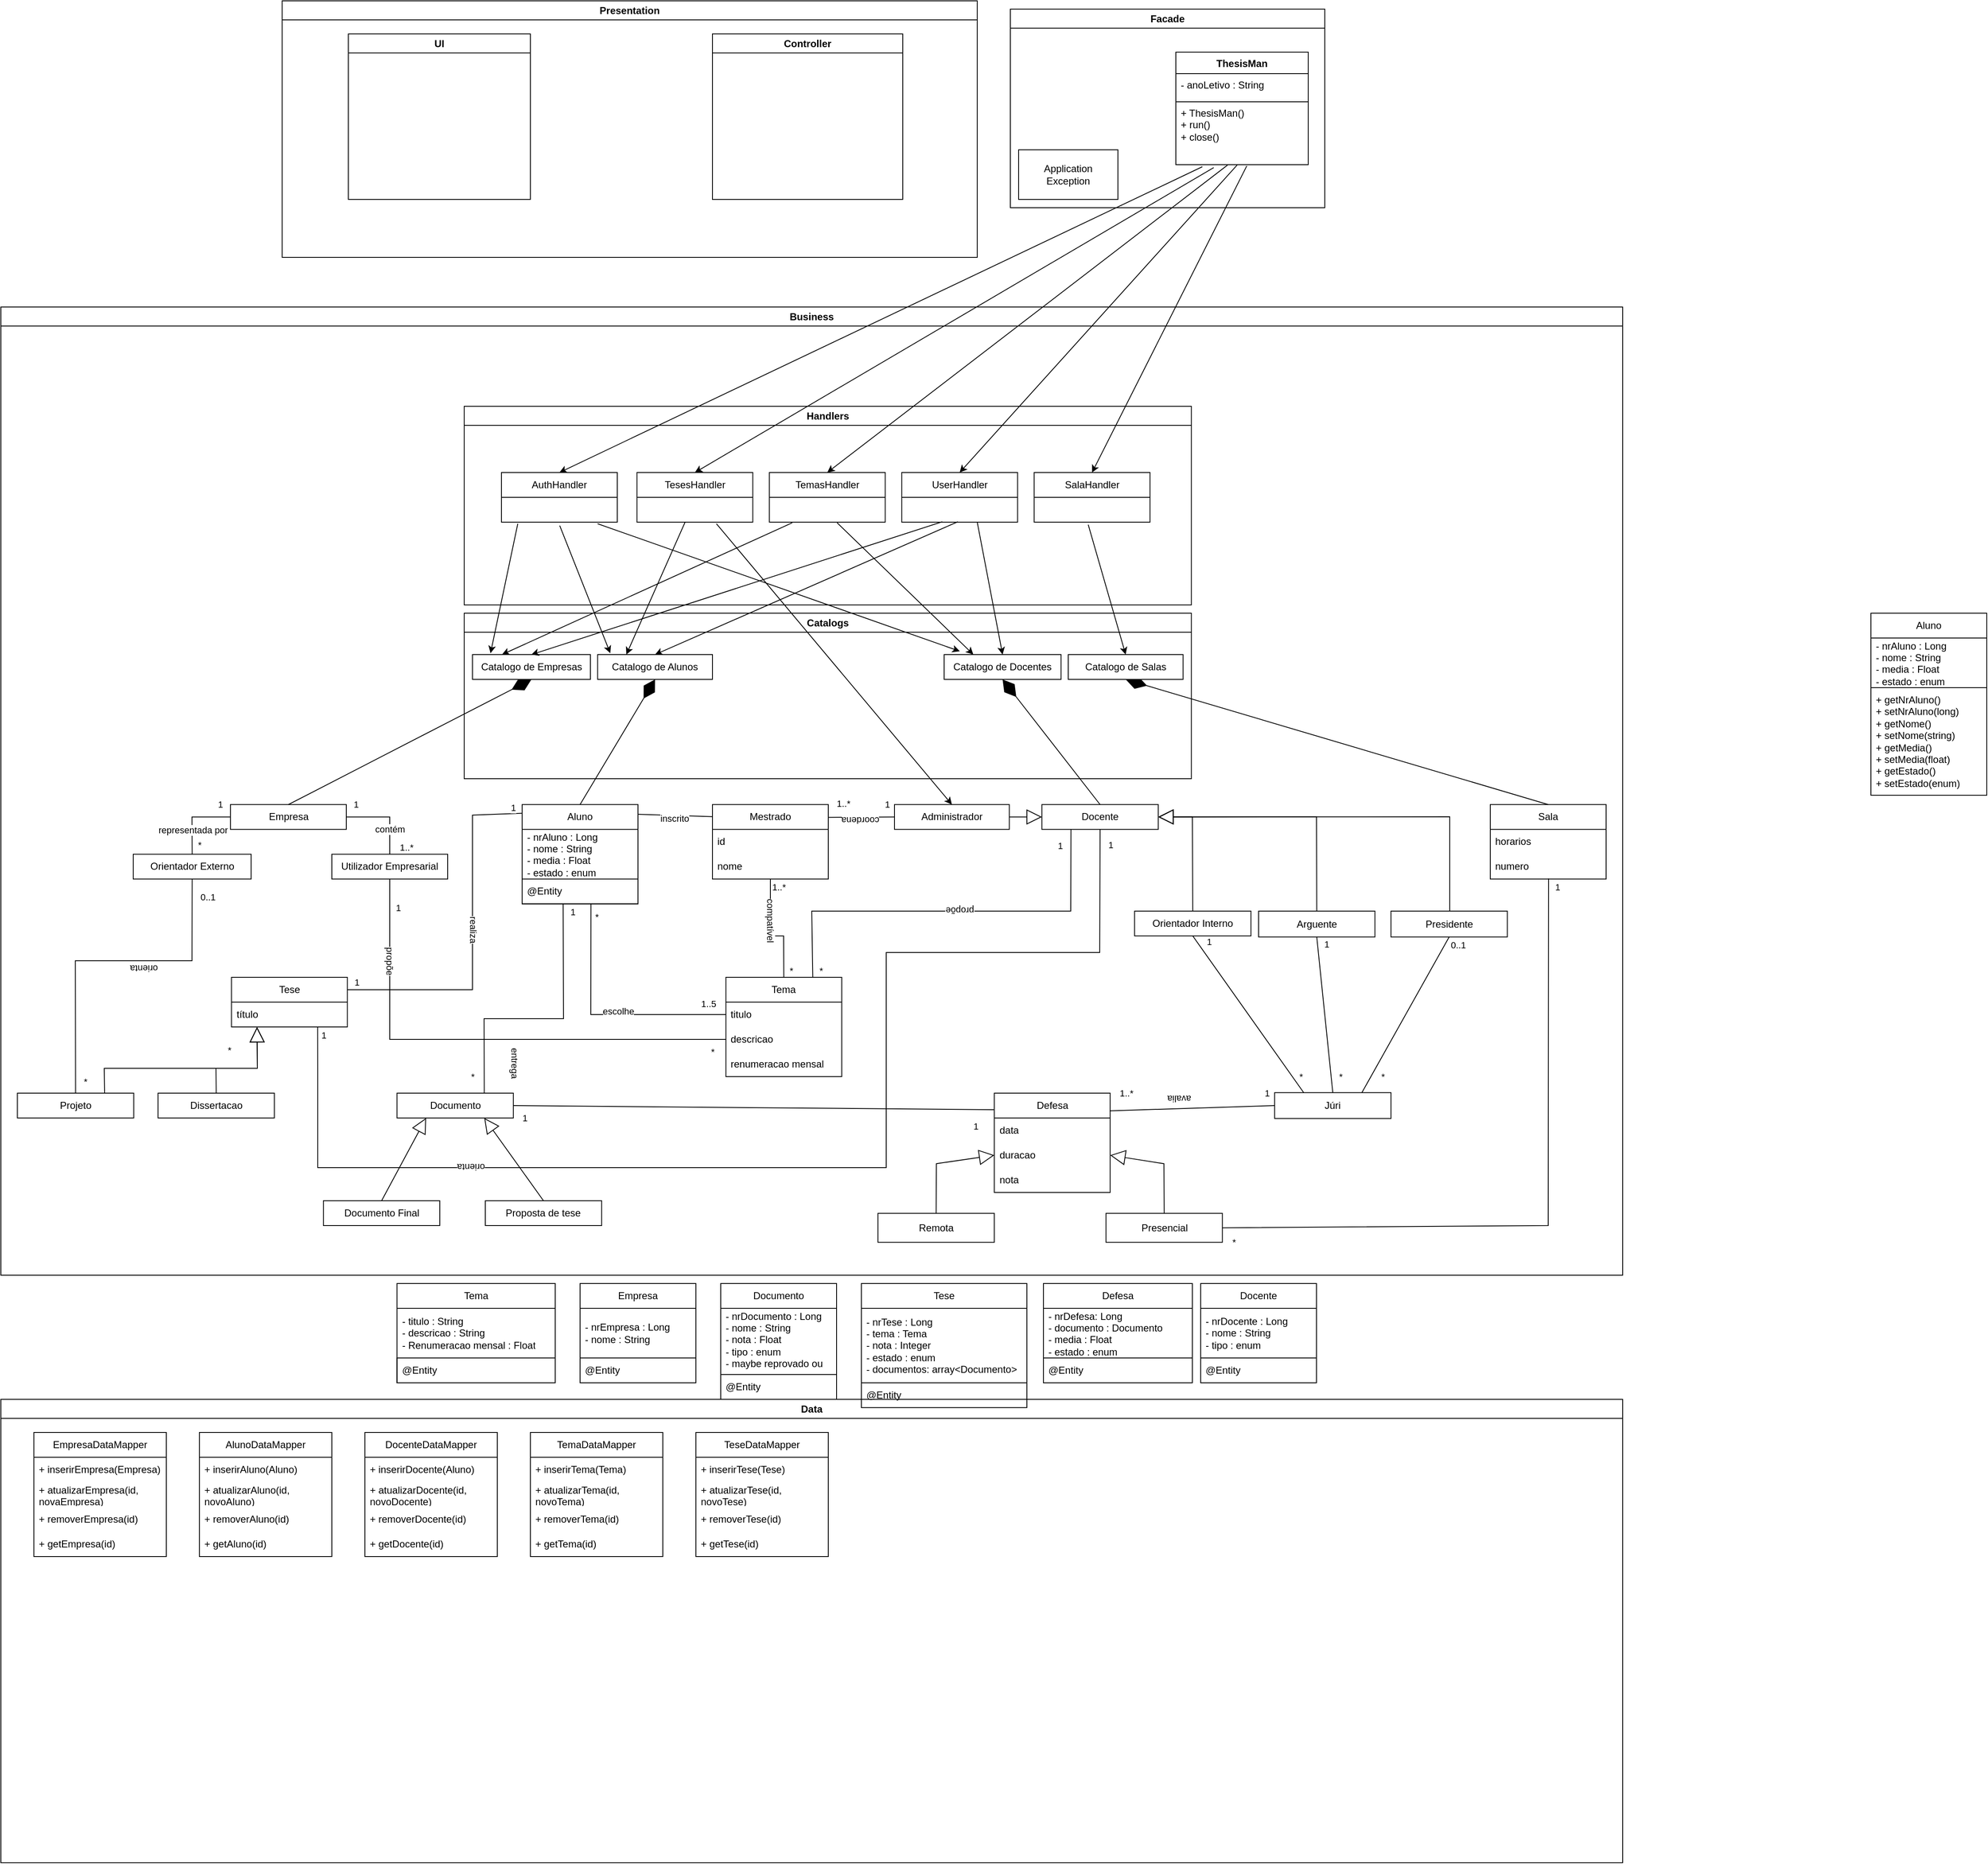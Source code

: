 <mxfile version="24.2.1" type="device">
  <diagram id="C5RBs43oDa-KdzZeNtuy" name="Page-1">
    <mxGraphModel dx="1909" dy="1027" grid="1" gridSize="10" guides="1" tooltips="1" connect="1" arrows="1" fold="1" page="1" pageScale="1" pageWidth="827" pageHeight="1169" math="0" shadow="0">
      <root>
        <mxCell id="WIyWlLk6GJQsqaUBKTNV-0" />
        <mxCell id="WIyWlLk6GJQsqaUBKTNV-1" parent="WIyWlLk6GJQsqaUBKTNV-0" />
        <mxCell id="cg7tUdVnF-VotXxQSskF-0" value="Presentation" style="swimlane;whiteSpace=wrap;html=1;startSize=23;" parent="WIyWlLk6GJQsqaUBKTNV-1" vertex="1">
          <mxGeometry x="380" y="30" width="840" height="310" as="geometry" />
        </mxCell>
        <mxCell id="cg7tUdVnF-VotXxQSskF-4" value="UI" style="swimlane;whiteSpace=wrap;html=1;" parent="cg7tUdVnF-VotXxQSskF-0" vertex="1">
          <mxGeometry x="80" y="40" width="220" height="200" as="geometry" />
        </mxCell>
        <mxCell id="cg7tUdVnF-VotXxQSskF-5" value="Controller" style="swimlane;whiteSpace=wrap;html=1;" parent="cg7tUdVnF-VotXxQSskF-0" vertex="1">
          <mxGeometry x="520" y="40" width="230" height="200" as="geometry" />
        </mxCell>
        <mxCell id="cg7tUdVnF-VotXxQSskF-2" value="Business" style="swimlane;whiteSpace=wrap;html=1;" parent="WIyWlLk6GJQsqaUBKTNV-1" vertex="1">
          <mxGeometry x="40" y="400" width="1960" height="1170" as="geometry" />
        </mxCell>
        <mxCell id="un4wLNDL9-NSO7BiMCty-140" value="Administrador" style="rounded=0;whiteSpace=wrap;html=1;" parent="cg7tUdVnF-VotXxQSskF-2" vertex="1">
          <mxGeometry x="1080" y="601.25" width="138.75" height="30" as="geometry" />
        </mxCell>
        <mxCell id="un4wLNDL9-NSO7BiMCty-142" value="Orientador Interno" style="rounded=0;whiteSpace=wrap;html=1;" parent="cg7tUdVnF-VotXxQSskF-2" vertex="1">
          <mxGeometry x="1370.14" y="730.0" width="140.62" height="30" as="geometry" />
        </mxCell>
        <mxCell id="un4wLNDL9-NSO7BiMCty-143" value="Arguente" style="whiteSpace=wrap;html=1;" parent="cg7tUdVnF-VotXxQSskF-2" vertex="1">
          <mxGeometry x="1520" y="730.0" width="140.62" height="31.25" as="geometry" />
        </mxCell>
        <mxCell id="un4wLNDL9-NSO7BiMCty-145" value="Docente" style="rounded=0;whiteSpace=wrap;html=1;" parent="cg7tUdVnF-VotXxQSskF-2" vertex="1">
          <mxGeometry x="1258.13" y="601.25" width="140.62" height="30" as="geometry" />
        </mxCell>
        <mxCell id="un4wLNDL9-NSO7BiMCty-146" value="Empresa" style="whiteSpace=wrap;html=1;" parent="cg7tUdVnF-VotXxQSskF-2" vertex="1">
          <mxGeometry x="277.5" y="601.25" width="140" height="30" as="geometry" />
        </mxCell>
        <mxCell id="un4wLNDL9-NSO7BiMCty-147" value="Orientador Externo" style="whiteSpace=wrap;html=1;" parent="cg7tUdVnF-VotXxQSskF-2" vertex="1">
          <mxGeometry x="160" y="661.25" width="142.5" height="30" as="geometry" />
        </mxCell>
        <mxCell id="un4wLNDL9-NSO7BiMCty-148" value="Utilizador Empresarial" style="whiteSpace=wrap;html=1;" parent="cg7tUdVnF-VotXxQSskF-2" vertex="1">
          <mxGeometry x="400" y="661.25" width="140" height="30" as="geometry" />
        </mxCell>
        <mxCell id="un4wLNDL9-NSO7BiMCty-150" value="Aluno" style="swimlane;fontStyle=0;childLayout=stackLayout;horizontal=1;startSize=30;horizontalStack=0;resizeParent=1;resizeParentMax=0;resizeLast=0;collapsible=1;marginBottom=0;whiteSpace=wrap;html=1;" parent="cg7tUdVnF-VotXxQSskF-2" vertex="1">
          <mxGeometry x="630" y="601.25" width="140" height="120" as="geometry" />
        </mxCell>
        <mxCell id="un4wLNDL9-NSO7BiMCty-151" value="- nrAluno : Long&lt;div&gt;- nome : String&lt;br&gt;&lt;/div&gt;&lt;div&gt;- media : Float&lt;/div&gt;&lt;div&gt;- estado : enum&lt;/div&gt;" style="text;strokeColor=none;fillColor=none;align=left;verticalAlign=middle;spacingLeft=4;spacingRight=4;overflow=hidden;points=[[0,0.5],[1,0.5]];portConstraint=eastwest;rotatable=0;whiteSpace=wrap;html=1;" parent="un4wLNDL9-NSO7BiMCty-150" vertex="1">
          <mxGeometry y="30" width="140" height="60" as="geometry" />
        </mxCell>
        <mxCell id="un4wLNDL9-NSO7BiMCty-152" value="@Entity" style="text;strokeColor=default;fillColor=none;align=left;verticalAlign=middle;spacingLeft=4;spacingRight=4;overflow=hidden;points=[[0,0.5],[1,0.5]];portConstraint=eastwest;rotatable=0;whiteSpace=wrap;html=1;" parent="un4wLNDL9-NSO7BiMCty-150" vertex="1">
          <mxGeometry y="90" width="140" height="30" as="geometry" />
        </mxCell>
        <mxCell id="un4wLNDL9-NSO7BiMCty-155" value="Tema" style="swimlane;fontStyle=0;childLayout=stackLayout;horizontal=1;startSize=30;horizontalStack=0;resizeParent=1;resizeParentMax=0;resizeLast=0;collapsible=1;marginBottom=0;whiteSpace=wrap;html=1;" parent="cg7tUdVnF-VotXxQSskF-2" vertex="1">
          <mxGeometry x="876.25" y="810.0" width="140" height="120" as="geometry">
            <mxRectangle x="1150" y="898" width="70" height="30" as="alternateBounds" />
          </mxGeometry>
        </mxCell>
        <mxCell id="un4wLNDL9-NSO7BiMCty-156" value="titulo" style="text;strokeColor=none;fillColor=none;align=left;verticalAlign=middle;spacingLeft=4;spacingRight=4;overflow=hidden;points=[[0,0.5],[1,0.5]];portConstraint=eastwest;rotatable=0;whiteSpace=wrap;html=1;" parent="un4wLNDL9-NSO7BiMCty-155" vertex="1">
          <mxGeometry y="30" width="140" height="30" as="geometry" />
        </mxCell>
        <mxCell id="un4wLNDL9-NSO7BiMCty-157" value="descricao" style="text;strokeColor=none;fillColor=none;align=left;verticalAlign=middle;spacingLeft=4;spacingRight=4;overflow=hidden;points=[[0,0.5],[1,0.5]];portConstraint=eastwest;rotatable=0;whiteSpace=wrap;html=1;" parent="un4wLNDL9-NSO7BiMCty-155" vertex="1">
          <mxGeometry y="60" width="140" height="30" as="geometry" />
        </mxCell>
        <mxCell id="un4wLNDL9-NSO7BiMCty-158" value="renumeracao mensal" style="text;strokeColor=none;fillColor=none;align=left;verticalAlign=middle;spacingLeft=4;spacingRight=4;overflow=hidden;points=[[0,0.5],[1,0.5]];portConstraint=eastwest;rotatable=0;whiteSpace=wrap;html=1;" parent="un4wLNDL9-NSO7BiMCty-155" vertex="1">
          <mxGeometry y="90" width="140" height="30" as="geometry" />
        </mxCell>
        <mxCell id="un4wLNDL9-NSO7BiMCty-159" value="Documento" style="html=1;whiteSpace=wrap;" parent="cg7tUdVnF-VotXxQSskF-2" vertex="1">
          <mxGeometry x="478.76" y="950.0" width="140.62" height="30" as="geometry" />
        </mxCell>
        <mxCell id="un4wLNDL9-NSO7BiMCty-160" value="Dissertacao" style="html=1;whiteSpace=wrap;" parent="cg7tUdVnF-VotXxQSskF-2" vertex="1">
          <mxGeometry x="190" y="950.0" width="140.62" height="30" as="geometry" />
        </mxCell>
        <mxCell id="un4wLNDL9-NSO7BiMCty-161" value="Projeto" style="html=1;whiteSpace=wrap;" parent="cg7tUdVnF-VotXxQSskF-2" vertex="1">
          <mxGeometry x="20" y="950.0" width="140.62" height="30" as="geometry" />
        </mxCell>
        <mxCell id="un4wLNDL9-NSO7BiMCty-162" value="" style="endArrow=none;html=1;rounded=0;exitX=0.744;exitY=1.004;exitDx=0;exitDy=0;entryX=0.5;entryY=1;entryDx=0;entryDy=0;exitPerimeter=0;" parent="cg7tUdVnF-VotXxQSskF-2" source="un4wLNDL9-NSO7BiMCty-213" target="un4wLNDL9-NSO7BiMCty-145" edge="1">
          <mxGeometry width="50" height="50" relative="1" as="geometry">
            <mxPoint x="250" y="740.0" as="sourcePoint" />
            <mxPoint x="300" y="690.0" as="targetPoint" />
            <Array as="points">
              <mxPoint x="383" y="920.0" />
              <mxPoint x="383" y="1040" />
              <mxPoint x="1070" y="1040" />
              <mxPoint x="1070" y="780.0" />
              <mxPoint x="1328" y="780.0" />
            </Array>
          </mxGeometry>
        </mxCell>
        <mxCell id="un4wLNDL9-NSO7BiMCty-163" value="1" style="edgeLabel;html=1;align=center;verticalAlign=middle;resizable=0;points=[];" parent="un4wLNDL9-NSO7BiMCty-162" vertex="1" connectable="0">
          <mxGeometry x="0.956" y="1" relative="1" as="geometry">
            <mxPoint x="13" y="-15" as="offset" />
          </mxGeometry>
        </mxCell>
        <mxCell id="un4wLNDL9-NSO7BiMCty-164" value="*" style="edgeLabel;html=1;align=center;verticalAlign=middle;resizable=0;points=[];rotation=0;" parent="un4wLNDL9-NSO7BiMCty-162" vertex="1" connectable="0">
          <mxGeometry x="-0.949" relative="1" as="geometry">
            <mxPoint x="-107" y="-11" as="offset" />
          </mxGeometry>
        </mxCell>
        <mxCell id="un4wLNDL9-NSO7BiMCty-165" value="orienta" style="edgeLabel;html=1;align=center;verticalAlign=middle;resizable=0;points=[];rotation=180;" parent="un4wLNDL9-NSO7BiMCty-162" vertex="1" connectable="0">
          <mxGeometry x="-0.533" relative="1" as="geometry">
            <mxPoint as="offset" />
          </mxGeometry>
        </mxCell>
        <mxCell id="un4wLNDL9-NSO7BiMCty-166" value="1" style="edgeLabel;html=1;align=center;verticalAlign=middle;resizable=0;points=[];" parent="un4wLNDL9-NSO7BiMCty-162" vertex="1" connectable="0">
          <mxGeometry x="-0.965" y="2" relative="1" as="geometry">
            <mxPoint x="5" y="-17" as="offset" />
          </mxGeometry>
        </mxCell>
        <mxCell id="un4wLNDL9-NSO7BiMCty-167" value="" style="endArrow=block;endSize=16;endFill=0;html=1;rounded=0;exitX=0.5;exitY=0;exitDx=0;exitDy=0;entryX=0.221;entryY=1.003;entryDx=0;entryDy=0;entryPerimeter=0;" parent="cg7tUdVnF-VotXxQSskF-2" source="un4wLNDL9-NSO7BiMCty-160" target="un4wLNDL9-NSO7BiMCty-213" edge="1">
          <mxGeometry width="160" relative="1" as="geometry">
            <mxPoint x="609.38" y="1155" as="sourcePoint" />
            <mxPoint x="558.38" y="1020.0" as="targetPoint" />
            <Array as="points">
              <mxPoint x="260" y="920.0" />
              <mxPoint x="310" y="920.0" />
            </Array>
          </mxGeometry>
        </mxCell>
        <mxCell id="un4wLNDL9-NSO7BiMCty-168" value="" style="endArrow=block;endSize=16;endFill=0;html=1;rounded=0;exitX=0.75;exitY=0;exitDx=0;exitDy=0;entryX=0.22;entryY=1.003;entryDx=0;entryDy=0;entryPerimeter=0;" parent="cg7tUdVnF-VotXxQSskF-2" source="un4wLNDL9-NSO7BiMCty-161" target="un4wLNDL9-NSO7BiMCty-213" edge="1">
          <mxGeometry width="160" relative="1" as="geometry">
            <mxPoint x="160" y="940.0" as="sourcePoint" />
            <mxPoint x="330" y="890.0" as="targetPoint" />
            <Array as="points">
              <mxPoint x="125" y="920.0" />
              <mxPoint x="310" y="920.0" />
            </Array>
          </mxGeometry>
        </mxCell>
        <mxCell id="un4wLNDL9-NSO7BiMCty-169" value="" style="endArrow=none;html=1;rounded=0;exitX=0.5;exitY=0;exitDx=0;exitDy=0;entryX=0;entryY=0.5;entryDx=0;entryDy=0;" parent="cg7tUdVnF-VotXxQSskF-2" source="un4wLNDL9-NSO7BiMCty-147" target="un4wLNDL9-NSO7BiMCty-146" edge="1">
          <mxGeometry width="50" height="50" relative="1" as="geometry">
            <mxPoint x="220" y="651.25" as="sourcePoint" />
            <mxPoint x="270" y="601.25" as="targetPoint" />
            <Array as="points">
              <mxPoint x="231" y="616.25" />
            </Array>
          </mxGeometry>
        </mxCell>
        <mxCell id="un4wLNDL9-NSO7BiMCty-170" value="representada por" style="edgeLabel;html=1;align=center;verticalAlign=middle;resizable=0;points=[];" parent="un4wLNDL9-NSO7BiMCty-169" vertex="1" connectable="0">
          <mxGeometry x="-0.354" y="-1" relative="1" as="geometry">
            <mxPoint as="offset" />
          </mxGeometry>
        </mxCell>
        <mxCell id="un4wLNDL9-NSO7BiMCty-171" value="1" style="edgeLabel;html=1;align=center;verticalAlign=middle;resizable=0;points=[];" parent="un4wLNDL9-NSO7BiMCty-169" vertex="1" connectable="0">
          <mxGeometry x="0.721" y="2" relative="1" as="geometry">
            <mxPoint y="-14" as="offset" />
          </mxGeometry>
        </mxCell>
        <mxCell id="un4wLNDL9-NSO7BiMCty-172" value="*" style="edgeLabel;html=1;align=center;verticalAlign=middle;resizable=0;points=[];" parent="un4wLNDL9-NSO7BiMCty-169" vertex="1" connectable="0">
          <mxGeometry x="-0.753" y="-1" relative="1" as="geometry">
            <mxPoint x="8" as="offset" />
          </mxGeometry>
        </mxCell>
        <mxCell id="un4wLNDL9-NSO7BiMCty-173" value="" style="endArrow=none;html=1;rounded=0;exitX=0.5;exitY=0;exitDx=0;exitDy=0;entryX=1;entryY=0.5;entryDx=0;entryDy=0;" parent="cg7tUdVnF-VotXxQSskF-2" source="un4wLNDL9-NSO7BiMCty-148" target="un4wLNDL9-NSO7BiMCty-146" edge="1">
          <mxGeometry width="50" height="50" relative="1" as="geometry">
            <mxPoint x="450" y="641.25" as="sourcePoint" />
            <mxPoint x="500" y="591.25" as="targetPoint" />
            <Array as="points">
              <mxPoint x="470" y="616.25" />
            </Array>
          </mxGeometry>
        </mxCell>
        <mxCell id="un4wLNDL9-NSO7BiMCty-174" value="contém" style="edgeLabel;html=1;align=center;verticalAlign=middle;resizable=0;points=[];" parent="un4wLNDL9-NSO7BiMCty-173" vertex="1" connectable="0">
          <mxGeometry x="-0.376" relative="1" as="geometry">
            <mxPoint as="offset" />
          </mxGeometry>
        </mxCell>
        <mxCell id="un4wLNDL9-NSO7BiMCty-175" value="1" style="edgeLabel;html=1;align=center;verticalAlign=middle;resizable=0;points=[];" parent="un4wLNDL9-NSO7BiMCty-173" vertex="1" connectable="0">
          <mxGeometry x="0.769" y="-1" relative="1" as="geometry">
            <mxPoint y="-15" as="offset" />
          </mxGeometry>
        </mxCell>
        <mxCell id="un4wLNDL9-NSO7BiMCty-176" value="1..*" style="edgeLabel;html=1;align=center;verticalAlign=middle;resizable=0;points=[];" parent="un4wLNDL9-NSO7BiMCty-173" vertex="1" connectable="0">
          <mxGeometry x="-0.815" y="-2" relative="1" as="geometry">
            <mxPoint x="18" as="offset" />
          </mxGeometry>
        </mxCell>
        <mxCell id="un4wLNDL9-NSO7BiMCty-177" value="" style="endArrow=none;html=1;rounded=0;exitX=0.5;exitY=0;exitDx=0;exitDy=0;entryX=0.5;entryY=1;entryDx=0;entryDy=0;" parent="cg7tUdVnF-VotXxQSskF-2" source="un4wLNDL9-NSO7BiMCty-161" target="un4wLNDL9-NSO7BiMCty-147" edge="1">
          <mxGeometry width="50" height="50" relative="1" as="geometry">
            <mxPoint x="20" y="910.0" as="sourcePoint" />
            <mxPoint x="70" y="860.0" as="targetPoint" />
            <Array as="points">
              <mxPoint x="90" y="790.0" />
              <mxPoint x="231" y="790.0" />
            </Array>
          </mxGeometry>
        </mxCell>
        <mxCell id="un4wLNDL9-NSO7BiMCty-178" value="orienta" style="edgeLabel;html=1;align=center;verticalAlign=middle;resizable=0;points=[];rotation=-180;" parent="un4wLNDL9-NSO7BiMCty-177" vertex="1" connectable="0">
          <mxGeometry x="0.193" y="-1" relative="1" as="geometry">
            <mxPoint x="5" y="9" as="offset" />
          </mxGeometry>
        </mxCell>
        <mxCell id="un4wLNDL9-NSO7BiMCty-179" value="0..1" style="edgeLabel;html=1;align=center;verticalAlign=middle;resizable=0;points=[];" parent="un4wLNDL9-NSO7BiMCty-177" vertex="1" connectable="0">
          <mxGeometry x="0.873" relative="1" as="geometry">
            <mxPoint x="19" y="-4" as="offset" />
          </mxGeometry>
        </mxCell>
        <mxCell id="un4wLNDL9-NSO7BiMCty-180" value="*" style="edgeLabel;html=1;align=center;verticalAlign=middle;resizable=0;points=[];" parent="un4wLNDL9-NSO7BiMCty-177" vertex="1" connectable="0">
          <mxGeometry x="-0.909" y="-3" relative="1" as="geometry">
            <mxPoint x="8" y="4" as="offset" />
          </mxGeometry>
        </mxCell>
        <mxCell id="un4wLNDL9-NSO7BiMCty-181" value="" style="endArrow=none;html=1;rounded=0;exitX=0.75;exitY=0;exitDx=0;exitDy=0;entryX=0.354;entryY=1.007;entryDx=0;entryDy=0;entryPerimeter=0;" parent="cg7tUdVnF-VotXxQSskF-2" source="un4wLNDL9-NSO7BiMCty-159" target="un4wLNDL9-NSO7BiMCty-152" edge="1">
          <mxGeometry width="50" height="50" relative="1" as="geometry">
            <mxPoint x="380" y="820.0" as="sourcePoint" />
            <mxPoint x="650" y="790" as="targetPoint" />
            <Array as="points">
              <mxPoint x="584" y="860" />
              <mxPoint x="680" y="860" />
            </Array>
          </mxGeometry>
        </mxCell>
        <mxCell id="un4wLNDL9-NSO7BiMCty-182" value="entrega" style="edgeLabel;html=1;align=center;verticalAlign=middle;resizable=0;points=[];rotation=90;" parent="un4wLNDL9-NSO7BiMCty-181" vertex="1" connectable="0">
          <mxGeometry x="-0.247" y="-1" relative="1" as="geometry">
            <mxPoint x="5" y="52" as="offset" />
          </mxGeometry>
        </mxCell>
        <mxCell id="un4wLNDL9-NSO7BiMCty-183" value="1" style="edgeLabel;html=1;align=center;verticalAlign=middle;resizable=0;points=[];" parent="un4wLNDL9-NSO7BiMCty-181" vertex="1" connectable="0">
          <mxGeometry x="0.943" y="1" relative="1" as="geometry">
            <mxPoint x="12" as="offset" />
          </mxGeometry>
        </mxCell>
        <mxCell id="un4wLNDL9-NSO7BiMCty-184" value="*" style="edgeLabel;html=1;align=center;verticalAlign=middle;resizable=0;points=[];" parent="un4wLNDL9-NSO7BiMCty-181" vertex="1" connectable="0">
          <mxGeometry x="-0.933" relative="1" as="geometry">
            <mxPoint x="-14" y="-9" as="offset" />
          </mxGeometry>
        </mxCell>
        <mxCell id="un4wLNDL9-NSO7BiMCty-185" value="" style="endArrow=none;html=1;rounded=0;entryX=0.25;entryY=1;entryDx=0;entryDy=0;exitX=0.75;exitY=0;exitDx=0;exitDy=0;" parent="cg7tUdVnF-VotXxQSskF-2" source="un4wLNDL9-NSO7BiMCty-155" target="un4wLNDL9-NSO7BiMCty-145" edge="1">
          <mxGeometry width="50" height="50" relative="1" as="geometry">
            <mxPoint x="690" y="770.0" as="sourcePoint" />
            <mxPoint x="160" y="610.0" as="targetPoint" />
            <Array as="points">
              <mxPoint x="980" y="730.0" />
              <mxPoint x="1293" y="730.0" />
            </Array>
          </mxGeometry>
        </mxCell>
        <mxCell id="un4wLNDL9-NSO7BiMCty-186" value="1" style="edgeLabel;html=1;align=center;verticalAlign=middle;resizable=0;points=[];" parent="un4wLNDL9-NSO7BiMCty-185" vertex="1" connectable="0">
          <mxGeometry x="0.776" y="-3" relative="1" as="geometry">
            <mxPoint x="-16" y="-36" as="offset" />
          </mxGeometry>
        </mxCell>
        <mxCell id="un4wLNDL9-NSO7BiMCty-187" value="*" style="edgeLabel;html=1;align=center;verticalAlign=middle;resizable=0;points=[];" parent="un4wLNDL9-NSO7BiMCty-185" vertex="1" connectable="0">
          <mxGeometry x="-0.762" y="-2" relative="1" as="geometry">
            <mxPoint x="8" y="50" as="offset" />
          </mxGeometry>
        </mxCell>
        <mxCell id="un4wLNDL9-NSO7BiMCty-188" value="propõe" style="edgeLabel;html=1;align=center;verticalAlign=middle;resizable=0;points=[];rotation=-180;" parent="un4wLNDL9-NSO7BiMCty-185" vertex="1" connectable="0">
          <mxGeometry x="0.061" y="2" relative="1" as="geometry">
            <mxPoint x="-1" y="2" as="offset" />
          </mxGeometry>
        </mxCell>
        <mxCell id="un4wLNDL9-NSO7BiMCty-189" value="" style="endArrow=none;html=1;rounded=0;entryX=0;entryY=0.5;entryDx=0;entryDy=0;exitX=0.594;exitY=1.001;exitDx=0;exitDy=0;exitPerimeter=0;" parent="cg7tUdVnF-VotXxQSskF-2" source="un4wLNDL9-NSO7BiMCty-152" target="un4wLNDL9-NSO7BiMCty-156" edge="1">
          <mxGeometry width="50" height="50" relative="1" as="geometry">
            <mxPoint x="713" y="800" as="sourcePoint" />
            <mxPoint x="90" y="890.0" as="targetPoint" />
            <Array as="points">
              <mxPoint x="713" y="855.0" />
            </Array>
          </mxGeometry>
        </mxCell>
        <mxCell id="un4wLNDL9-NSO7BiMCty-190" value="escolhe" style="edgeLabel;html=1;align=center;verticalAlign=middle;resizable=0;points=[];" parent="un4wLNDL9-NSO7BiMCty-189" vertex="1" connectable="0">
          <mxGeometry x="-0.119" relative="1" as="geometry">
            <mxPoint x="33" y="-2" as="offset" />
          </mxGeometry>
        </mxCell>
        <mxCell id="un4wLNDL9-NSO7BiMCty-191" value="*" style="edgeLabel;html=1;align=center;verticalAlign=middle;resizable=0;points=[];" parent="un4wLNDL9-NSO7BiMCty-189" vertex="1" connectable="0">
          <mxGeometry x="-0.916" y="1" relative="1" as="geometry">
            <mxPoint x="6" y="3" as="offset" />
          </mxGeometry>
        </mxCell>
        <mxCell id="un4wLNDL9-NSO7BiMCty-192" value="1..5" style="edgeLabel;html=1;align=center;verticalAlign=middle;resizable=0;points=[];" parent="un4wLNDL9-NSO7BiMCty-189" vertex="1" connectable="0">
          <mxGeometry x="0.841" y="1" relative="1" as="geometry">
            <mxPoint x="2" y="-12" as="offset" />
          </mxGeometry>
        </mxCell>
        <mxCell id="un4wLNDL9-NSO7BiMCty-194" value="Sala" style="swimlane;fontStyle=0;childLayout=stackLayout;horizontal=1;startSize=30;horizontalStack=0;resizeParent=1;resizeParentMax=0;resizeLast=0;collapsible=1;marginBottom=0;whiteSpace=wrap;html=1;" parent="cg7tUdVnF-VotXxQSskF-2" vertex="1">
          <mxGeometry x="1800" y="601.25" width="140" height="90" as="geometry" />
        </mxCell>
        <mxCell id="un4wLNDL9-NSO7BiMCty-195" value="horarios" style="text;strokeColor=none;fillColor=none;align=left;verticalAlign=middle;spacingLeft=4;spacingRight=4;overflow=hidden;points=[[0,0.5],[1,0.5]];portConstraint=eastwest;rotatable=0;whiteSpace=wrap;html=1;" parent="un4wLNDL9-NSO7BiMCty-194" vertex="1">
          <mxGeometry y="30" width="140" height="30" as="geometry" />
        </mxCell>
        <mxCell id="un4wLNDL9-NSO7BiMCty-196" value="numero" style="text;strokeColor=none;fillColor=none;align=left;verticalAlign=middle;spacingLeft=4;spacingRight=4;overflow=hidden;points=[[0,0.5],[1,0.5]];portConstraint=eastwest;rotatable=0;whiteSpace=wrap;html=1;" parent="un4wLNDL9-NSO7BiMCty-194" vertex="1">
          <mxGeometry y="60" width="140" height="30" as="geometry" />
        </mxCell>
        <mxCell id="un4wLNDL9-NSO7BiMCty-200" value="" style="endArrow=block;endSize=16;endFill=0;html=1;rounded=0;entryX=1;entryY=0.5;entryDx=0;entryDy=0;exitX=0.5;exitY=0;exitDx=0;exitDy=0;" parent="cg7tUdVnF-VotXxQSskF-2" source="un4wLNDL9-NSO7BiMCty-142" target="un4wLNDL9-NSO7BiMCty-145" edge="1">
          <mxGeometry width="160" relative="1" as="geometry">
            <mxPoint x="809.37" y="411.25" as="sourcePoint" />
            <mxPoint x="928.37" y="371.25" as="targetPoint" />
            <Array as="points">
              <mxPoint x="1440" y="616.0" />
            </Array>
          </mxGeometry>
        </mxCell>
        <mxCell id="un4wLNDL9-NSO7BiMCty-201" value="" style="endArrow=block;endSize=16;endFill=0;html=1;rounded=0;exitX=0.5;exitY=0;exitDx=0;exitDy=0;entryX=1;entryY=0.5;entryDx=0;entryDy=0;" parent="cg7tUdVnF-VotXxQSskF-2" source="un4wLNDL9-NSO7BiMCty-143" target="un4wLNDL9-NSO7BiMCty-145" edge="1">
          <mxGeometry width="160" relative="1" as="geometry">
            <mxPoint x="1438.75" y="592.5" as="sourcePoint" />
            <mxPoint x="1400" y="610.0" as="targetPoint" />
            <Array as="points">
              <mxPoint x="1590" y="616.0" />
            </Array>
          </mxGeometry>
        </mxCell>
        <mxCell id="un4wLNDL9-NSO7BiMCty-202" value="" style="endArrow=block;endSize=16;endFill=0;html=1;rounded=0;exitX=1;exitY=0.5;exitDx=0;exitDy=0;entryX=0;entryY=0.5;entryDx=0;entryDy=0;" parent="cg7tUdVnF-VotXxQSskF-2" source="un4wLNDL9-NSO7BiMCty-140" target="un4wLNDL9-NSO7BiMCty-145" edge="1">
          <mxGeometry width="160" relative="1" as="geometry">
            <mxPoint x="942.51" y="391.25" as="sourcePoint" />
            <mxPoint x="1048.75" y="371.25" as="targetPoint" />
            <Array as="points" />
          </mxGeometry>
        </mxCell>
        <mxCell id="un4wLNDL9-NSO7BiMCty-203" value="" style="endArrow=none;html=1;rounded=0;entryX=0.5;entryY=1;entryDx=0;entryDy=0;exitX=0;exitY=0.5;exitDx=0;exitDy=0;" parent="cg7tUdVnF-VotXxQSskF-2" source="un4wLNDL9-NSO7BiMCty-157" target="un4wLNDL9-NSO7BiMCty-148" edge="1">
          <mxGeometry width="50" height="50" relative="1" as="geometry">
            <mxPoint x="440" y="890.0" as="sourcePoint" />
            <mxPoint x="490" y="840.0" as="targetPoint" />
            <Array as="points">
              <mxPoint x="470" y="885.0" />
            </Array>
          </mxGeometry>
        </mxCell>
        <mxCell id="un4wLNDL9-NSO7BiMCty-204" value="propõe" style="edgeLabel;html=1;align=center;verticalAlign=middle;resizable=0;points=[];rotation=90;" parent="un4wLNDL9-NSO7BiMCty-203" vertex="1" connectable="0">
          <mxGeometry x="0.501" y="3" relative="1" as="geometry">
            <mxPoint x="3" y="-51" as="offset" />
          </mxGeometry>
        </mxCell>
        <mxCell id="un4wLNDL9-NSO7BiMCty-205" value="1" style="edgeLabel;html=1;align=center;verticalAlign=middle;resizable=0;points=[];" parent="un4wLNDL9-NSO7BiMCty-203" vertex="1" connectable="0">
          <mxGeometry x="0.865" y="-4" relative="1" as="geometry">
            <mxPoint x="6" y="-6" as="offset" />
          </mxGeometry>
        </mxCell>
        <mxCell id="un4wLNDL9-NSO7BiMCty-206" value="*" style="edgeLabel;html=1;align=center;verticalAlign=middle;resizable=0;points=[];" parent="un4wLNDL9-NSO7BiMCty-203" vertex="1" connectable="0">
          <mxGeometry x="-0.834" y="-2" relative="1" as="geometry">
            <mxPoint x="33" y="17" as="offset" />
          </mxGeometry>
        </mxCell>
        <mxCell id="un4wLNDL9-NSO7BiMCty-208" value="" style="endArrow=diamondThin;endFill=1;endSize=24;html=1;rounded=0;entryX=0.5;entryY=1;entryDx=0;entryDy=0;exitX=0.5;exitY=0;exitDx=0;exitDy=0;" parent="cg7tUdVnF-VotXxQSskF-2" source="un4wLNDL9-NSO7BiMCty-194" target="un4wLNDL9-NSO7BiMCty-193" edge="1">
          <mxGeometry width="160" relative="1" as="geometry">
            <mxPoint x="1580" y="900.0" as="sourcePoint" />
            <mxPoint x="1740" y="900.0" as="targetPoint" />
          </mxGeometry>
        </mxCell>
        <mxCell id="un4wLNDL9-NSO7BiMCty-209" value="" style="endArrow=diamondThin;endFill=1;endSize=24;html=1;rounded=0;entryX=0.5;entryY=1;entryDx=0;entryDy=0;exitX=0.5;exitY=0;exitDx=0;exitDy=0;" parent="cg7tUdVnF-VotXxQSskF-2" source="un4wLNDL9-NSO7BiMCty-150" target="un4wLNDL9-NSO7BiMCty-149" edge="1">
          <mxGeometry width="160" relative="1" as="geometry">
            <mxPoint x="918.75" y="590.0" as="sourcePoint" />
            <mxPoint x="919.75" y="540.0" as="targetPoint" />
          </mxGeometry>
        </mxCell>
        <mxCell id="un4wLNDL9-NSO7BiMCty-210" value="" style="endArrow=diamondThin;endFill=1;endSize=24;html=1;rounded=0;entryX=0.5;entryY=1;entryDx=0;entryDy=0;exitX=0.5;exitY=0;exitDx=0;exitDy=0;" parent="cg7tUdVnF-VotXxQSskF-2" source="un4wLNDL9-NSO7BiMCty-145" target="un4wLNDL9-NSO7BiMCty-141" edge="1">
          <mxGeometry width="160" relative="1" as="geometry">
            <mxPoint x="1520.31" y="590.0" as="sourcePoint" />
            <mxPoint x="1521.31" y="540.0" as="targetPoint" />
          </mxGeometry>
        </mxCell>
        <mxCell id="un4wLNDL9-NSO7BiMCty-211" value="" style="endArrow=diamondThin;endFill=1;endSize=24;html=1;rounded=0;exitX=0.5;exitY=0;exitDx=0;exitDy=0;entryX=0.5;entryY=1;entryDx=0;entryDy=0;" parent="cg7tUdVnF-VotXxQSskF-2" source="un4wLNDL9-NSO7BiMCty-146" target="un4wLNDL9-NSO7BiMCty-144" edge="1">
          <mxGeometry width="160" relative="1" as="geometry">
            <mxPoint x="610" y="540.0" as="sourcePoint" />
            <mxPoint x="610" y="490.0" as="targetPoint" />
          </mxGeometry>
        </mxCell>
        <mxCell id="un4wLNDL9-NSO7BiMCty-212" value="Tese" style="swimlane;fontStyle=0;childLayout=stackLayout;horizontal=1;startSize=30;horizontalStack=0;resizeParent=1;resizeParentMax=0;resizeLast=0;collapsible=1;marginBottom=0;whiteSpace=wrap;html=1;" parent="cg7tUdVnF-VotXxQSskF-2" vertex="1">
          <mxGeometry x="278.75" y="810.0" width="140" height="60" as="geometry" />
        </mxCell>
        <mxCell id="un4wLNDL9-NSO7BiMCty-213" value="título" style="text;strokeColor=none;fillColor=none;align=left;verticalAlign=middle;spacingLeft=4;spacingRight=4;overflow=hidden;points=[[0,0.5],[1,0.5]];portConstraint=eastwest;rotatable=0;whiteSpace=wrap;html=1;" parent="un4wLNDL9-NSO7BiMCty-212" vertex="1">
          <mxGeometry y="30" width="140" height="30" as="geometry" />
        </mxCell>
        <mxCell id="un4wLNDL9-NSO7BiMCty-214" value="Mestrado" style="swimlane;fontStyle=0;childLayout=stackLayout;horizontal=1;startSize=30;horizontalStack=0;resizeParent=1;resizeParentMax=0;resizeLast=0;collapsible=1;marginBottom=0;whiteSpace=wrap;html=1;" parent="cg7tUdVnF-VotXxQSskF-2" vertex="1">
          <mxGeometry x="860" y="601.25" width="140" height="90" as="geometry" />
        </mxCell>
        <mxCell id="un4wLNDL9-NSO7BiMCty-215" value="id" style="text;strokeColor=none;fillColor=none;align=left;verticalAlign=middle;spacingLeft=4;spacingRight=4;overflow=hidden;points=[[0,0.5],[1,0.5]];portConstraint=eastwest;rotatable=0;whiteSpace=wrap;html=1;" parent="un4wLNDL9-NSO7BiMCty-214" vertex="1">
          <mxGeometry y="30" width="140" height="30" as="geometry" />
        </mxCell>
        <mxCell id="un4wLNDL9-NSO7BiMCty-216" value="nome" style="text;strokeColor=none;fillColor=none;align=left;verticalAlign=middle;spacingLeft=4;spacingRight=4;overflow=hidden;points=[[0,0.5],[1,0.5]];portConstraint=eastwest;rotatable=0;whiteSpace=wrap;html=1;" parent="un4wLNDL9-NSO7BiMCty-214" vertex="1">
          <mxGeometry y="60" width="140" height="30" as="geometry" />
        </mxCell>
        <mxCell id="un4wLNDL9-NSO7BiMCty-217" value="" style="endArrow=none;html=1;rounded=0;entryX=0;entryY=0.5;entryDx=0;entryDy=0;exitX=0.999;exitY=0.172;exitDx=0;exitDy=0;exitPerimeter=0;" parent="cg7tUdVnF-VotXxQSskF-2" source="un4wLNDL9-NSO7BiMCty-214" target="un4wLNDL9-NSO7BiMCty-140" edge="1">
          <mxGeometry width="50" height="50" relative="1" as="geometry">
            <mxPoint x="1040" y="690.0" as="sourcePoint" />
            <mxPoint x="1090" y="640.0" as="targetPoint" />
          </mxGeometry>
        </mxCell>
        <mxCell id="un4wLNDL9-NSO7BiMCty-218" value="coordena" style="edgeLabel;html=1;align=center;verticalAlign=middle;resizable=0;points=[];rotation=-180;" parent="un4wLNDL9-NSO7BiMCty-217" vertex="1" connectable="0">
          <mxGeometry x="-0.021" relative="1" as="geometry">
            <mxPoint x="1" y="4" as="offset" />
          </mxGeometry>
        </mxCell>
        <mxCell id="un4wLNDL9-NSO7BiMCty-219" value="1" style="edgeLabel;html=1;align=center;verticalAlign=middle;resizable=0;points=[];" parent="un4wLNDL9-NSO7BiMCty-217" vertex="1" connectable="0">
          <mxGeometry x="0.658" y="-1" relative="1" as="geometry">
            <mxPoint x="4" y="-17" as="offset" />
          </mxGeometry>
        </mxCell>
        <mxCell id="un4wLNDL9-NSO7BiMCty-220" value="1..*" style="edgeLabel;html=1;align=center;verticalAlign=middle;resizable=0;points=[];" parent="un4wLNDL9-NSO7BiMCty-217" vertex="1" connectable="0">
          <mxGeometry x="-0.507" relative="1" as="geometry">
            <mxPoint x="-2" y="-17" as="offset" />
          </mxGeometry>
        </mxCell>
        <mxCell id="un4wLNDL9-NSO7BiMCty-221" value="" style="endArrow=none;html=1;rounded=0;exitX=1;exitY=0.098;exitDx=0;exitDy=0;entryX=0;entryY=0.163;entryDx=0;entryDy=0;entryPerimeter=0;exitPerimeter=0;" parent="cg7tUdVnF-VotXxQSskF-2" source="un4wLNDL9-NSO7BiMCty-150" target="un4wLNDL9-NSO7BiMCty-214" edge="1">
          <mxGeometry width="50" height="50" relative="1" as="geometry">
            <mxPoint x="870" y="770.0" as="sourcePoint" />
            <mxPoint x="920" y="720.0" as="targetPoint" />
          </mxGeometry>
        </mxCell>
        <mxCell id="un4wLNDL9-NSO7BiMCty-222" value="inscrito" style="edgeLabel;html=1;align=center;verticalAlign=middle;resizable=0;points=[];" parent="un4wLNDL9-NSO7BiMCty-221" vertex="1" connectable="0">
          <mxGeometry x="-0.207" y="-3" relative="1" as="geometry">
            <mxPoint x="8" y="1" as="offset" />
          </mxGeometry>
        </mxCell>
        <mxCell id="un4wLNDL9-NSO7BiMCty-223" value="" style="endArrow=none;html=1;rounded=0;exitX=1;exitY=0.25;exitDx=0;exitDy=0;entryX=0.003;entryY=0.088;entryDx=0;entryDy=0;entryPerimeter=0;" parent="cg7tUdVnF-VotXxQSskF-2" source="un4wLNDL9-NSO7BiMCty-212" target="un4wLNDL9-NSO7BiMCty-150" edge="1">
          <mxGeometry width="50" height="50" relative="1" as="geometry">
            <mxPoint x="500" y="830.0" as="sourcePoint" />
            <mxPoint x="550" y="780.0" as="targetPoint" />
            <Array as="points">
              <mxPoint x="570" y="825.0" />
              <mxPoint x="570" y="614.0" />
            </Array>
          </mxGeometry>
        </mxCell>
        <mxCell id="un4wLNDL9-NSO7BiMCty-224" value="realiza" style="edgeLabel;html=1;align=center;verticalAlign=middle;resizable=0;points=[];rotation=90;" parent="un4wLNDL9-NSO7BiMCty-223" vertex="1" connectable="0">
          <mxGeometry x="0.052" y="-1" relative="1" as="geometry">
            <mxPoint y="-2" as="offset" />
          </mxGeometry>
        </mxCell>
        <mxCell id="un4wLNDL9-NSO7BiMCty-225" value="1" style="edgeLabel;html=1;align=center;verticalAlign=middle;resizable=0;points=[];" parent="un4wLNDL9-NSO7BiMCty-223" vertex="1" connectable="0">
          <mxGeometry x="0.94" y="2" relative="1" as="geometry">
            <mxPoint x="1" y="-6" as="offset" />
          </mxGeometry>
        </mxCell>
        <mxCell id="un4wLNDL9-NSO7BiMCty-226" value="1" style="edgeLabel;html=1;align=center;verticalAlign=middle;resizable=0;points=[];" parent="un4wLNDL9-NSO7BiMCty-223" vertex="1" connectable="0">
          <mxGeometry x="-0.946" y="4" relative="1" as="geometry">
            <mxPoint x="-1" y="-5" as="offset" />
          </mxGeometry>
        </mxCell>
        <mxCell id="un4wLNDL9-NSO7BiMCty-231" value="" style="endArrow=none;html=1;rounded=0;entryX=0.5;entryY=0;entryDx=0;entryDy=0;" parent="cg7tUdVnF-VotXxQSskF-2" source="un4wLNDL9-NSO7BiMCty-216" target="un4wLNDL9-NSO7BiMCty-155" edge="1">
          <mxGeometry width="50" height="50" relative="1" as="geometry">
            <mxPoint x="900" y="780.0" as="sourcePoint" />
            <mxPoint x="950" y="730.0" as="targetPoint" />
            <Array as="points">
              <mxPoint x="930" y="760.0" />
              <mxPoint x="946" y="760.0" />
            </Array>
          </mxGeometry>
        </mxCell>
        <mxCell id="un4wLNDL9-NSO7BiMCty-232" value="compatível" style="edgeLabel;html=1;align=center;verticalAlign=middle;resizable=0;points=[];rotation=90;" parent="un4wLNDL9-NSO7BiMCty-231" vertex="1" connectable="0">
          <mxGeometry x="-0.265" y="2" relative="1" as="geometry">
            <mxPoint x="-2" as="offset" />
          </mxGeometry>
        </mxCell>
        <mxCell id="un4wLNDL9-NSO7BiMCty-233" value="1..*" style="edgeLabel;html=1;align=center;verticalAlign=middle;resizable=0;points=[];" parent="un4wLNDL9-NSO7BiMCty-231" vertex="1" connectable="0">
          <mxGeometry x="-0.867" relative="1" as="geometry">
            <mxPoint x="10" as="offset" />
          </mxGeometry>
        </mxCell>
        <mxCell id="un4wLNDL9-NSO7BiMCty-234" value="*" style="edgeLabel;html=1;align=center;verticalAlign=middle;resizable=0;points=[];" parent="un4wLNDL9-NSO7BiMCty-231" vertex="1" connectable="0">
          <mxGeometry x="0.674" y="1" relative="1" as="geometry">
            <mxPoint x="8" y="14" as="offset" />
          </mxGeometry>
        </mxCell>
        <mxCell id="un4wLNDL9-NSO7BiMCty-235" value="" style="endArrow=block;endSize=16;endFill=0;html=1;rounded=0;entryX=0;entryY=0.5;entryDx=0;entryDy=0;exitX=0.5;exitY=0;exitDx=0;exitDy=0;" parent="cg7tUdVnF-VotXxQSskF-2" source="un4wLNDL9-NSO7BiMCty-251" target="un4wLNDL9-NSO7BiMCty-239" edge="1">
          <mxGeometry width="160" relative="1" as="geometry">
            <mxPoint x="1130.62" y="1090.23" as="sourcePoint" />
            <mxPoint x="1190.62" y="1045.23" as="targetPoint" />
            <Array as="points">
              <mxPoint x="1130.62" y="1035.23" />
            </Array>
          </mxGeometry>
        </mxCell>
        <mxCell id="un4wLNDL9-NSO7BiMCty-236" value="" style="endArrow=block;endSize=16;endFill=0;html=1;rounded=0;exitX=0.5;exitY=0;exitDx=0;exitDy=0;entryX=1;entryY=0.5;entryDx=0;entryDy=0;" parent="cg7tUdVnF-VotXxQSskF-2" source="un4wLNDL9-NSO7BiMCty-252" target="un4wLNDL9-NSO7BiMCty-239" edge="1">
          <mxGeometry width="160" relative="1" as="geometry">
            <mxPoint x="1410.62" y="1095.23" as="sourcePoint" />
            <mxPoint x="1340.62" y="1010.23" as="targetPoint" />
            <Array as="points">
              <mxPoint x="1405.62" y="1035.23" />
            </Array>
          </mxGeometry>
        </mxCell>
        <mxCell id="un4wLNDL9-NSO7BiMCty-237" value="Defesa" style="swimlane;fontStyle=0;childLayout=stackLayout;horizontal=1;startSize=30;horizontalStack=0;resizeParent=1;resizeParentMax=0;resizeLast=0;collapsible=1;marginBottom=0;whiteSpace=wrap;html=1;" parent="cg7tUdVnF-VotXxQSskF-2" vertex="1">
          <mxGeometry x="1200.62" y="950.0" width="140" height="120" as="geometry" />
        </mxCell>
        <mxCell id="un4wLNDL9-NSO7BiMCty-238" value="data" style="text;strokeColor=none;fillColor=none;align=left;verticalAlign=middle;spacingLeft=4;spacingRight=4;overflow=hidden;points=[[0,0.5],[1,0.5]];portConstraint=eastwest;rotatable=0;whiteSpace=wrap;html=1;" parent="un4wLNDL9-NSO7BiMCty-237" vertex="1">
          <mxGeometry y="30" width="140" height="30" as="geometry" />
        </mxCell>
        <mxCell id="un4wLNDL9-NSO7BiMCty-239" value="duracao" style="text;strokeColor=none;fillColor=none;align=left;verticalAlign=middle;spacingLeft=4;spacingRight=4;overflow=hidden;points=[[0,0.5],[1,0.5]];portConstraint=eastwest;rotatable=0;whiteSpace=wrap;html=1;" parent="un4wLNDL9-NSO7BiMCty-237" vertex="1">
          <mxGeometry y="60" width="140" height="30" as="geometry" />
        </mxCell>
        <mxCell id="un4wLNDL9-NSO7BiMCty-240" value="nota" style="text;strokeColor=none;fillColor=none;align=left;verticalAlign=middle;spacingLeft=4;spacingRight=4;overflow=hidden;points=[[0,0.5],[1,0.5]];portConstraint=eastwest;rotatable=0;whiteSpace=wrap;html=1;" parent="un4wLNDL9-NSO7BiMCty-237" vertex="1">
          <mxGeometry y="90" width="140" height="30" as="geometry" />
        </mxCell>
        <mxCell id="un4wLNDL9-NSO7BiMCty-241" value="Documento Final" style="html=1;whiteSpace=wrap;" parent="cg7tUdVnF-VotXxQSskF-2" vertex="1">
          <mxGeometry x="389.86" y="1080" width="140.62" height="30" as="geometry" />
        </mxCell>
        <mxCell id="un4wLNDL9-NSO7BiMCty-242" value="Proposta de tese" style="html=1;whiteSpace=wrap;" parent="cg7tUdVnF-VotXxQSskF-2" vertex="1">
          <mxGeometry x="585.49" y="1080" width="140.62" height="30" as="geometry" />
        </mxCell>
        <mxCell id="un4wLNDL9-NSO7BiMCty-243" value="" style="endArrow=block;endSize=16;endFill=0;html=1;rounded=0;exitX=0.5;exitY=0;exitDx=0;exitDy=0;entryX=0.25;entryY=1;entryDx=0;entryDy=0;" parent="cg7tUdVnF-VotXxQSskF-2" source="un4wLNDL9-NSO7BiMCty-241" target="un4wLNDL9-NSO7BiMCty-159" edge="1">
          <mxGeometry x="-0.002" width="160" relative="1" as="geometry">
            <mxPoint x="570" y="1030" as="sourcePoint" />
            <mxPoint x="730" y="1030" as="targetPoint" />
            <mxPoint as="offset" />
          </mxGeometry>
        </mxCell>
        <mxCell id="un4wLNDL9-NSO7BiMCty-244" value="" style="endArrow=block;endSize=16;endFill=0;html=1;rounded=0;exitX=0.5;exitY=0;exitDx=0;exitDy=0;entryX=0.75;entryY=1;entryDx=0;entryDy=0;" parent="cg7tUdVnF-VotXxQSskF-2" source="un4wLNDL9-NSO7BiMCty-242" target="un4wLNDL9-NSO7BiMCty-159" edge="1">
          <mxGeometry x="0.001" width="160" relative="1" as="geometry">
            <mxPoint x="470" y="1090" as="sourcePoint" />
            <mxPoint x="550" y="1010.0" as="targetPoint" />
            <mxPoint as="offset" />
          </mxGeometry>
        </mxCell>
        <mxCell id="un4wLNDL9-NSO7BiMCty-245" value="" style="endArrow=none;html=1;rounded=0;exitX=1;exitY=0.5;exitDx=0;exitDy=0;" parent="cg7tUdVnF-VotXxQSskF-2" source="un4wLNDL9-NSO7BiMCty-159" edge="1">
          <mxGeometry width="50" height="50" relative="1" as="geometry">
            <mxPoint x="880" y="1110" as="sourcePoint" />
            <mxPoint x="1200" y="970.0" as="targetPoint" />
            <Array as="points" />
          </mxGeometry>
        </mxCell>
        <mxCell id="un4wLNDL9-NSO7BiMCty-246" value="1" style="edgeLabel;html=1;align=center;verticalAlign=middle;resizable=0;points=[];" parent="un4wLNDL9-NSO7BiMCty-245" vertex="1" connectable="0">
          <mxGeometry x="0.886" y="-1" relative="1" as="geometry">
            <mxPoint x="11" y="19" as="offset" />
          </mxGeometry>
        </mxCell>
        <mxCell id="un4wLNDL9-NSO7BiMCty-247" value="1" style="edgeLabel;html=1;align=center;verticalAlign=middle;resizable=0;points=[];" parent="un4wLNDL9-NSO7BiMCty-245" vertex="1" connectable="0">
          <mxGeometry x="-0.953" y="3" relative="1" as="geometry">
            <mxPoint y="18" as="offset" />
          </mxGeometry>
        </mxCell>
        <mxCell id="un4wLNDL9-NSO7BiMCty-248" value="" style="endArrow=none;html=1;rounded=0;entryX=0.503;entryY=0.98;entryDx=0;entryDy=0;entryPerimeter=0;exitX=1;exitY=0.5;exitDx=0;exitDy=0;" parent="cg7tUdVnF-VotXxQSskF-2" source="un4wLNDL9-NSO7BiMCty-252" target="un4wLNDL9-NSO7BiMCty-196" edge="1">
          <mxGeometry width="50" height="50" relative="1" as="geometry">
            <mxPoint x="1160" y="1272.5" as="sourcePoint" />
            <mxPoint x="1120" y="880.0" as="targetPoint" />
            <Array as="points">
              <mxPoint x="1870" y="1110" />
            </Array>
          </mxGeometry>
        </mxCell>
        <mxCell id="un4wLNDL9-NSO7BiMCty-249" value="*" style="edgeLabel;html=1;align=center;verticalAlign=middle;resizable=0;points=[];" parent="un4wLNDL9-NSO7BiMCty-248" vertex="1" connectable="0">
          <mxGeometry x="-0.961" y="1" relative="1" as="geometry">
            <mxPoint x="-2" y="18" as="offset" />
          </mxGeometry>
        </mxCell>
        <mxCell id="un4wLNDL9-NSO7BiMCty-250" value="1" style="edgeLabel;html=1;align=center;verticalAlign=middle;resizable=0;points=[];" parent="un4wLNDL9-NSO7BiMCty-248" vertex="1" connectable="0">
          <mxGeometry x="0.961" y="1" relative="1" as="geometry">
            <mxPoint x="11" y="-6" as="offset" />
          </mxGeometry>
        </mxCell>
        <mxCell id="un4wLNDL9-NSO7BiMCty-251" value="Remota" style="html=1;whiteSpace=wrap;" parent="cg7tUdVnF-VotXxQSskF-2" vertex="1">
          <mxGeometry x="1060" y="1095.23" width="140.62" height="35" as="geometry" />
        </mxCell>
        <mxCell id="un4wLNDL9-NSO7BiMCty-252" value="Presencial" style="html=1;whiteSpace=wrap;" parent="cg7tUdVnF-VotXxQSskF-2" vertex="1">
          <mxGeometry x="1335.62" y="1095.23" width="140.62" height="35" as="geometry" />
        </mxCell>
        <mxCell id="un4wLNDL9-NSO7BiMCty-253" value="" style="endArrow=none;html=1;rounded=0;entryX=0.5;entryY=1;entryDx=0;entryDy=0;exitX=0.25;exitY=0;exitDx=0;exitDy=0;" parent="cg7tUdVnF-VotXxQSskF-2" source="un4wLNDL9-NSO7BiMCty-256" target="un4wLNDL9-NSO7BiMCty-142" edge="1">
          <mxGeometry width="50" height="50" relative="1" as="geometry">
            <mxPoint x="1485" y="1120" as="sourcePoint" />
            <mxPoint x="1500" y="840.0" as="targetPoint" />
          </mxGeometry>
        </mxCell>
        <mxCell id="un4wLNDL9-NSO7BiMCty-254" value="*" style="edgeLabel;html=1;align=center;verticalAlign=middle;resizable=0;points=[];" parent="un4wLNDL9-NSO7BiMCty-253" vertex="1" connectable="0">
          <mxGeometry x="-0.916" y="2" relative="1" as="geometry">
            <mxPoint x="3" y="-13" as="offset" />
          </mxGeometry>
        </mxCell>
        <mxCell id="un4wLNDL9-NSO7BiMCty-255" value="1" style="edgeLabel;html=1;align=center;verticalAlign=middle;resizable=0;points=[];" parent="un4wLNDL9-NSO7BiMCty-253" vertex="1" connectable="0">
          <mxGeometry x="0.918" y="-1" relative="1" as="geometry">
            <mxPoint x="13" as="offset" />
          </mxGeometry>
        </mxCell>
        <mxCell id="un4wLNDL9-NSO7BiMCty-256" value="Júri" style="whiteSpace=wrap;html=1;" parent="cg7tUdVnF-VotXxQSskF-2" vertex="1">
          <mxGeometry x="1539.38" y="949.38" width="140.62" height="31.25" as="geometry" />
        </mxCell>
        <mxCell id="un4wLNDL9-NSO7BiMCty-257" value="" style="endArrow=none;html=1;rounded=0;exitX=0.996;exitY=0.178;exitDx=0;exitDy=0;exitPerimeter=0;entryX=0;entryY=0.5;entryDx=0;entryDy=0;" parent="cg7tUdVnF-VotXxQSskF-2" source="un4wLNDL9-NSO7BiMCty-237" target="un4wLNDL9-NSO7BiMCty-256" edge="1">
          <mxGeometry width="50" height="50" relative="1" as="geometry">
            <mxPoint x="1340" y="1160" as="sourcePoint" />
            <mxPoint x="1500" y="940.0" as="targetPoint" />
            <Array as="points" />
          </mxGeometry>
        </mxCell>
        <mxCell id="un4wLNDL9-NSO7BiMCty-258" value="avalia" style="edgeLabel;html=1;align=center;verticalAlign=middle;resizable=0;points=[];rotation=180;" parent="un4wLNDL9-NSO7BiMCty-257" vertex="1" connectable="0">
          <mxGeometry x="-0.153" y="-1" relative="1" as="geometry">
            <mxPoint y="-13" as="offset" />
          </mxGeometry>
        </mxCell>
        <mxCell id="un4wLNDL9-NSO7BiMCty-259" value="1..*" style="edgeLabel;html=1;align=center;verticalAlign=middle;resizable=0;points=[];" parent="un4wLNDL9-NSO7BiMCty-257" vertex="1" connectable="0">
          <mxGeometry x="-0.852" y="1" relative="1" as="geometry">
            <mxPoint x="5" y="-20" as="offset" />
          </mxGeometry>
        </mxCell>
        <mxCell id="un4wLNDL9-NSO7BiMCty-260" value="1" style="edgeLabel;html=1;align=center;verticalAlign=middle;resizable=0;points=[];rotation=0;" parent="un4wLNDL9-NSO7BiMCty-257" vertex="1" connectable="0">
          <mxGeometry x="0.761" y="-1" relative="1" as="geometry">
            <mxPoint x="14" y="-17" as="offset" />
          </mxGeometry>
        </mxCell>
        <mxCell id="un4wLNDL9-NSO7BiMCty-261" value="Presidente" style="whiteSpace=wrap;html=1;" parent="cg7tUdVnF-VotXxQSskF-2" vertex="1">
          <mxGeometry x="1680" y="730.0" width="140.62" height="31.25" as="geometry" />
        </mxCell>
        <mxCell id="un4wLNDL9-NSO7BiMCty-262" value="" style="endArrow=none;html=1;rounded=0;entryX=0.5;entryY=1;entryDx=0;entryDy=0;exitX=0.5;exitY=0;exitDx=0;exitDy=0;" parent="cg7tUdVnF-VotXxQSskF-2" source="un4wLNDL9-NSO7BiMCty-256" target="un4wLNDL9-NSO7BiMCty-143" edge="1">
          <mxGeometry width="50" height="50" relative="1" as="geometry">
            <mxPoint x="1410" y="880.0" as="sourcePoint" />
            <mxPoint x="1460" y="830.0" as="targetPoint" />
          </mxGeometry>
        </mxCell>
        <mxCell id="un4wLNDL9-NSO7BiMCty-263" value="&lt;span style=&quot;color: rgba(0, 0, 0, 0); font-family: monospace; font-size: 0px; text-align: start; background-color: rgb(251, 251, 251);&quot;&gt;%3CmxGraphModel%3E%3Croot%3E%3CmxCell%20id%3D%220%22%2F%3E%3CmxCell%20id%3D%221%22%20parent%3D%220%22%2F%3E%3CmxCell%20id%3D%222%22%20value%3D%22*%22%20style%3D%22edgeLabel%3Bhtml%3D1%3Balign%3Dcenter%3BverticalAlign%3Dmiddle%3Bresizable%3D0%3Bpoints%3D%5B%5D%3B%22%20vertex%3D%221%22%20connectable%3D%220%22%20parent%3D%221%22%3E%3CmxGeometry%20x%3D%221805.137%22%20y%3D%22-179.954%22%20as%3D%22geometry%22%2F%3E%3C%2FmxCell%3E%3C%2Froot%3E%3C%2FmxGraphModel%3E&lt;/span&gt;" style="edgeLabel;html=1;align=center;verticalAlign=middle;resizable=0;points=[];" parent="un4wLNDL9-NSO7BiMCty-262" vertex="1" connectable="0">
          <mxGeometry x="-0.904" y="3" relative="1" as="geometry">
            <mxPoint as="offset" />
          </mxGeometry>
        </mxCell>
        <mxCell id="un4wLNDL9-NSO7BiMCty-264" value="*" style="edgeLabel;html=1;align=center;verticalAlign=middle;resizable=0;points=[];" parent="un4wLNDL9-NSO7BiMCty-262" vertex="1" connectable="0">
          <mxGeometry x="-0.911" relative="1" as="geometry">
            <mxPoint x="10" y="-11" as="offset" />
          </mxGeometry>
        </mxCell>
        <mxCell id="un4wLNDL9-NSO7BiMCty-265" value="1" style="edgeLabel;html=1;align=center;verticalAlign=middle;resizable=0;points=[];" parent="un4wLNDL9-NSO7BiMCty-262" vertex="1" connectable="0">
          <mxGeometry x="0.847" relative="1" as="geometry">
            <mxPoint x="10" y="-6" as="offset" />
          </mxGeometry>
        </mxCell>
        <mxCell id="un4wLNDL9-NSO7BiMCty-266" value="" style="endArrow=none;html=1;rounded=0;entryX=0.5;entryY=1;entryDx=0;entryDy=0;exitX=0.75;exitY=0;exitDx=0;exitDy=0;" parent="cg7tUdVnF-VotXxQSskF-2" source="un4wLNDL9-NSO7BiMCty-256" target="un4wLNDL9-NSO7BiMCty-261" edge="1">
          <mxGeometry width="50" height="50" relative="1" as="geometry">
            <mxPoint x="1410" y="880.0" as="sourcePoint" />
            <mxPoint x="1460" y="830.0" as="targetPoint" />
          </mxGeometry>
        </mxCell>
        <mxCell id="un4wLNDL9-NSO7BiMCty-267" value="0..1" style="edgeLabel;html=1;align=center;verticalAlign=middle;resizable=0;points=[];" parent="un4wLNDL9-NSO7BiMCty-266" vertex="1" connectable="0">
          <mxGeometry x="0.903" relative="1" as="geometry">
            <mxPoint x="16" as="offset" />
          </mxGeometry>
        </mxCell>
        <mxCell id="un4wLNDL9-NSO7BiMCty-268" value="*" style="edgeLabel;html=1;align=center;verticalAlign=middle;resizable=0;points=[];" parent="un4wLNDL9-NSO7BiMCty-266" vertex="1" connectable="0">
          <mxGeometry x="-0.877" y="-2" relative="1" as="geometry">
            <mxPoint x="17" y="-9" as="offset" />
          </mxGeometry>
        </mxCell>
        <mxCell id="un4wLNDL9-NSO7BiMCty-269" value="" style="endArrow=block;endSize=16;endFill=0;html=1;rounded=0;entryX=1;entryY=0.5;entryDx=0;entryDy=0;exitX=0.5;exitY=0;exitDx=0;exitDy=0;" parent="cg7tUdVnF-VotXxQSskF-2" target="un4wLNDL9-NSO7BiMCty-145" edge="1">
          <mxGeometry width="160" relative="1" as="geometry">
            <mxPoint x="1751" y="730.0" as="sourcePoint" />
            <mxPoint x="1710" y="616.0" as="targetPoint" />
            <Array as="points">
              <mxPoint x="1751" y="616.0" />
            </Array>
          </mxGeometry>
        </mxCell>
        <mxCell id="un4wLNDL9-NSO7BiMCty-284" value="Handlers" style="swimlane;whiteSpace=wrap;html=1;" parent="cg7tUdVnF-VotXxQSskF-2" vertex="1">
          <mxGeometry x="560" y="120" width="878.76" height="240" as="geometry" />
        </mxCell>
        <mxCell id="un4wLNDL9-NSO7BiMCty-286" value="AuthHandler" style="swimlane;fontStyle=0;childLayout=stackLayout;horizontal=1;startSize=30;horizontalStack=0;resizeParent=1;resizeParentMax=0;resizeLast=0;collapsible=1;marginBottom=0;whiteSpace=wrap;html=1;" parent="un4wLNDL9-NSO7BiMCty-284" vertex="1">
          <mxGeometry x="45" y="80" width="140" height="60" as="geometry" />
        </mxCell>
        <mxCell id="un4wLNDL9-NSO7BiMCty-288" value="&lt;div&gt;&lt;br&gt;&lt;/div&gt;" style="text;strokeColor=none;fillColor=none;align=left;verticalAlign=middle;spacingLeft=4;spacingRight=4;overflow=hidden;points=[[0,0.5],[1,0.5]];portConstraint=eastwest;rotatable=0;whiteSpace=wrap;html=1;" parent="un4wLNDL9-NSO7BiMCty-286" vertex="1">
          <mxGeometry y="30" width="140" height="30" as="geometry" />
        </mxCell>
        <mxCell id="un4wLNDL9-NSO7BiMCty-292" value="TemasHandler" style="swimlane;fontStyle=0;childLayout=stackLayout;horizontal=1;startSize=30;horizontalStack=0;resizeParent=1;resizeParentMax=0;resizeLast=0;collapsible=1;marginBottom=0;whiteSpace=wrap;html=1;" parent="un4wLNDL9-NSO7BiMCty-284" vertex="1">
          <mxGeometry x="368.76" y="80" width="140" height="60" as="geometry" />
        </mxCell>
        <mxCell id="un4wLNDL9-NSO7BiMCty-293" value="&lt;div&gt;&lt;br&gt;&lt;/div&gt;" style="text;strokeColor=none;fillColor=none;align=left;verticalAlign=middle;spacingLeft=4;spacingRight=4;overflow=hidden;points=[[0,0.5],[1,0.5]];portConstraint=eastwest;rotatable=0;whiteSpace=wrap;html=1;" parent="un4wLNDL9-NSO7BiMCty-292" vertex="1">
          <mxGeometry y="30" width="140" height="30" as="geometry" />
        </mxCell>
        <mxCell id="un4wLNDL9-NSO7BiMCty-299" value="TesesHandler" style="swimlane;fontStyle=0;childLayout=stackLayout;horizontal=1;startSize=30;horizontalStack=0;resizeParent=1;resizeParentMax=0;resizeLast=0;collapsible=1;marginBottom=0;whiteSpace=wrap;html=1;" parent="un4wLNDL9-NSO7BiMCty-284" vertex="1">
          <mxGeometry x="208.76" y="80" width="140" height="60" as="geometry" />
        </mxCell>
        <mxCell id="un4wLNDL9-NSO7BiMCty-300" value="&lt;div&gt;&lt;br&gt;&lt;/div&gt;" style="text;strokeColor=none;fillColor=none;align=left;verticalAlign=middle;spacingLeft=4;spacingRight=4;overflow=hidden;points=[[0,0.5],[1,0.5]];portConstraint=eastwest;rotatable=0;whiteSpace=wrap;html=1;" parent="un4wLNDL9-NSO7BiMCty-299" vertex="1">
          <mxGeometry y="30" width="140" height="30" as="geometry" />
        </mxCell>
        <mxCell id="un4wLNDL9-NSO7BiMCty-304" value="UserHandler" style="swimlane;fontStyle=0;childLayout=stackLayout;horizontal=1;startSize=30;horizontalStack=0;resizeParent=1;resizeParentMax=0;resizeLast=0;collapsible=1;marginBottom=0;whiteSpace=wrap;html=1;" parent="un4wLNDL9-NSO7BiMCty-284" vertex="1">
          <mxGeometry x="528.76" y="80" width="140" height="60" as="geometry" />
        </mxCell>
        <mxCell id="un4wLNDL9-NSO7BiMCty-305" value="&lt;div&gt;&lt;br&gt;&lt;/div&gt;" style="text;strokeColor=none;fillColor=none;align=left;verticalAlign=middle;spacingLeft=4;spacingRight=4;overflow=hidden;points=[[0,0.5],[1,0.5]];portConstraint=eastwest;rotatable=0;whiteSpace=wrap;html=1;" parent="un4wLNDL9-NSO7BiMCty-304" vertex="1">
          <mxGeometry y="30" width="140" height="30" as="geometry" />
        </mxCell>
        <mxCell id="un4wLNDL9-NSO7BiMCty-306" value="SalaHandler" style="swimlane;fontStyle=0;childLayout=stackLayout;horizontal=1;startSize=30;horizontalStack=0;resizeParent=1;resizeParentMax=0;resizeLast=0;collapsible=1;marginBottom=0;whiteSpace=wrap;html=1;" parent="un4wLNDL9-NSO7BiMCty-284" vertex="1">
          <mxGeometry x="688.76" y="80" width="140" height="60" as="geometry" />
        </mxCell>
        <mxCell id="un4wLNDL9-NSO7BiMCty-307" value="&lt;div&gt;&lt;br&gt;&lt;/div&gt;" style="text;strokeColor=none;fillColor=none;align=left;verticalAlign=middle;spacingLeft=4;spacingRight=4;overflow=hidden;points=[[0,0.5],[1,0.5]];portConstraint=eastwest;rotatable=0;whiteSpace=wrap;html=1;" parent="un4wLNDL9-NSO7BiMCty-306" vertex="1">
          <mxGeometry y="30" width="140" height="30" as="geometry" />
        </mxCell>
        <mxCell id="un4wLNDL9-NSO7BiMCty-315" value="Catalogs" style="swimlane;whiteSpace=wrap;html=1;" parent="cg7tUdVnF-VotXxQSskF-2" vertex="1">
          <mxGeometry x="560" y="370" width="878.76" height="200" as="geometry" />
        </mxCell>
        <mxCell id="un4wLNDL9-NSO7BiMCty-144" value="Catalogo de Empresas" style="whiteSpace=wrap;html=1;" parent="un4wLNDL9-NSO7BiMCty-315" vertex="1">
          <mxGeometry x="10" y="50.0" width="142.5" height="30" as="geometry" />
        </mxCell>
        <mxCell id="un4wLNDL9-NSO7BiMCty-149" value="Catalogo de Alunos" style="whiteSpace=wrap;html=1;" parent="un4wLNDL9-NSO7BiMCty-315" vertex="1">
          <mxGeometry x="161.25" y="50.0" width="138.75" height="30" as="geometry" />
        </mxCell>
        <mxCell id="un4wLNDL9-NSO7BiMCty-193" value="Catalogo de Salas" style="whiteSpace=wrap;html=1;" parent="un4wLNDL9-NSO7BiMCty-315" vertex="1">
          <mxGeometry x="730" y="50.0" width="138.75" height="30" as="geometry" />
        </mxCell>
        <mxCell id="un4wLNDL9-NSO7BiMCty-141" value="Catalogo de Docentes" style="rounded=0;whiteSpace=wrap;html=1;" parent="un4wLNDL9-NSO7BiMCty-315" vertex="1">
          <mxGeometry x="580" y="50.0" width="141.25" height="30" as="geometry" />
        </mxCell>
        <mxCell id="zyDIfkvyRvKkp64kOroX-0" value="" style="endArrow=classic;html=1;rounded=0;exitX=0.35;exitY=0.984;exitDx=0;exitDy=0;exitPerimeter=0;entryX=0.5;entryY=0;entryDx=0;entryDy=0;" parent="cg7tUdVnF-VotXxQSskF-2" source="un4wLNDL9-NSO7BiMCty-305" target="un4wLNDL9-NSO7BiMCty-144" edge="1">
          <mxGeometry width="50" height="50" relative="1" as="geometry">
            <mxPoint x="320" y="360" as="sourcePoint" />
            <mxPoint x="370" y="310" as="targetPoint" />
          </mxGeometry>
        </mxCell>
        <mxCell id="zyDIfkvyRvKkp64kOroX-1" value="" style="endArrow=classic;html=1;rounded=0;exitX=0.484;exitY=0.984;exitDx=0;exitDy=0;exitPerimeter=0;entryX=0.5;entryY=0;entryDx=0;entryDy=0;" parent="cg7tUdVnF-VotXxQSskF-2" source="un4wLNDL9-NSO7BiMCty-305" target="un4wLNDL9-NSO7BiMCty-149" edge="1">
          <mxGeometry width="50" height="50" relative="1" as="geometry">
            <mxPoint x="360" y="390" as="sourcePoint" />
            <mxPoint x="410" y="340" as="targetPoint" />
          </mxGeometry>
        </mxCell>
        <mxCell id="zyDIfkvyRvKkp64kOroX-2" value="" style="endArrow=classic;html=1;rounded=0;exitX=0.467;exitY=1.102;exitDx=0;exitDy=0;exitPerimeter=0;entryX=0.5;entryY=0;entryDx=0;entryDy=0;" parent="cg7tUdVnF-VotXxQSskF-2" source="un4wLNDL9-NSO7BiMCty-307" target="un4wLNDL9-NSO7BiMCty-193" edge="1">
          <mxGeometry width="50" height="50" relative="1" as="geometry">
            <mxPoint x="330" y="360" as="sourcePoint" />
            <mxPoint x="380" y="310" as="targetPoint" />
          </mxGeometry>
        </mxCell>
        <mxCell id="zyDIfkvyRvKkp64kOroX-3" value="" style="endArrow=classic;html=1;rounded=0;entryX=0.5;entryY=0;entryDx=0;entryDy=0;" parent="cg7tUdVnF-VotXxQSskF-2" target="un4wLNDL9-NSO7BiMCty-141" edge="1">
          <mxGeometry width="50" height="50" relative="1" as="geometry">
            <mxPoint x="1180" y="260" as="sourcePoint" />
            <mxPoint x="370" y="230" as="targetPoint" />
          </mxGeometry>
        </mxCell>
        <mxCell id="zyDIfkvyRvKkp64kOroX-4" value="" style="endArrow=classic;html=1;rounded=0;exitX=0.585;exitY=1.024;exitDx=0;exitDy=0;exitPerimeter=0;entryX=0.25;entryY=0;entryDx=0;entryDy=0;" parent="cg7tUdVnF-VotXxQSskF-2" source="un4wLNDL9-NSO7BiMCty-293" target="un4wLNDL9-NSO7BiMCty-141" edge="1">
          <mxGeometry width="50" height="50" relative="1" as="geometry">
            <mxPoint x="370" y="290" as="sourcePoint" />
            <mxPoint x="420" y="240" as="targetPoint" />
          </mxGeometry>
        </mxCell>
        <mxCell id="zyDIfkvyRvKkp64kOroX-5" value="" style="endArrow=classic;html=1;rounded=0;exitX=0.198;exitY=1.024;exitDx=0;exitDy=0;exitPerimeter=0;entryX=0.25;entryY=0;entryDx=0;entryDy=0;" parent="cg7tUdVnF-VotXxQSskF-2" source="un4wLNDL9-NSO7BiMCty-293" target="un4wLNDL9-NSO7BiMCty-144" edge="1">
          <mxGeometry width="50" height="50" relative="1" as="geometry">
            <mxPoint x="290" y="320" as="sourcePoint" />
            <mxPoint x="340" y="270" as="targetPoint" />
          </mxGeometry>
        </mxCell>
        <mxCell id="zyDIfkvyRvKkp64kOroX-6" value="" style="endArrow=classic;html=1;rounded=0;exitX=0.686;exitY=1.063;exitDx=0;exitDy=0;exitPerimeter=0;entryX=0.5;entryY=0;entryDx=0;entryDy=0;" parent="cg7tUdVnF-VotXxQSskF-2" source="un4wLNDL9-NSO7BiMCty-300" target="un4wLNDL9-NSO7BiMCty-140" edge="1">
          <mxGeometry width="50" height="50" relative="1" as="geometry">
            <mxPoint x="240" y="330" as="sourcePoint" />
            <mxPoint x="290" y="280" as="targetPoint" />
          </mxGeometry>
        </mxCell>
        <mxCell id="zyDIfkvyRvKkp64kOroX-7" value="" style="endArrow=classic;html=1;rounded=0;exitX=0.417;exitY=0.984;exitDx=0;exitDy=0;exitPerimeter=0;entryX=0.25;entryY=0;entryDx=0;entryDy=0;" parent="cg7tUdVnF-VotXxQSskF-2" source="un4wLNDL9-NSO7BiMCty-300" target="un4wLNDL9-NSO7BiMCty-149" edge="1">
          <mxGeometry width="50" height="50" relative="1" as="geometry">
            <mxPoint x="220" y="320" as="sourcePoint" />
            <mxPoint x="270" y="270" as="targetPoint" />
          </mxGeometry>
        </mxCell>
        <mxCell id="zyDIfkvyRvKkp64kOroX-8" value="" style="endArrow=classic;html=1;rounded=0;entryX=0.153;entryY=-0.055;entryDx=0;entryDy=0;entryPerimeter=0;exitX=0.141;exitY=1.063;exitDx=0;exitDy=0;exitPerimeter=0;" parent="cg7tUdVnF-VotXxQSskF-2" source="un4wLNDL9-NSO7BiMCty-288" target="un4wLNDL9-NSO7BiMCty-144" edge="1">
          <mxGeometry width="50" height="50" relative="1" as="geometry">
            <mxPoint x="480" y="260" as="sourcePoint" />
            <mxPoint x="310" y="260" as="targetPoint" />
          </mxGeometry>
        </mxCell>
        <mxCell id="zyDIfkvyRvKkp64kOroX-9" value="" style="endArrow=classic;html=1;rounded=0;exitX=0.503;exitY=1.141;exitDx=0;exitDy=0;exitPerimeter=0;entryX=0.11;entryY=-0.055;entryDx=0;entryDy=0;entryPerimeter=0;" parent="cg7tUdVnF-VotXxQSskF-2" source="un4wLNDL9-NSO7BiMCty-288" target="un4wLNDL9-NSO7BiMCty-149" edge="1">
          <mxGeometry width="50" height="50" relative="1" as="geometry">
            <mxPoint x="310" y="340" as="sourcePoint" />
            <mxPoint x="360" y="290" as="targetPoint" />
          </mxGeometry>
        </mxCell>
        <mxCell id="zyDIfkvyRvKkp64kOroX-10" value="" style="endArrow=classic;html=1;rounded=0;entryX=0.134;entryY=-0.133;entryDx=0;entryDy=0;entryPerimeter=0;exitX=0.83;exitY=1.063;exitDx=0;exitDy=0;exitPerimeter=0;" parent="cg7tUdVnF-VotXxQSskF-2" source="un4wLNDL9-NSO7BiMCty-288" target="un4wLNDL9-NSO7BiMCty-141" edge="1">
          <mxGeometry width="50" height="50" relative="1" as="geometry">
            <mxPoint x="730" y="290" as="sourcePoint" />
            <mxPoint x="360" y="280" as="targetPoint" />
          </mxGeometry>
        </mxCell>
        <mxCell id="GU0O5rLi0uuip4Cfmz_H-0" value="Facade" style="swimlane;whiteSpace=wrap;html=1;" parent="WIyWlLk6GJQsqaUBKTNV-1" vertex="1">
          <mxGeometry x="1260" y="40" width="380" height="240" as="geometry" />
        </mxCell>
        <mxCell id="GU0O5rLi0uuip4Cfmz_H-1" value="Application&lt;br&gt;Exception" style="rounded=0;whiteSpace=wrap;html=1;" parent="GU0O5rLi0uuip4Cfmz_H-0" vertex="1">
          <mxGeometry x="10" y="170" width="120" height="60" as="geometry" />
        </mxCell>
        <mxCell id="GU0O5rLi0uuip4Cfmz_H-6" value="ThesisMan" style="swimlane;fontStyle=1;align=center;verticalAlign=top;childLayout=stackLayout;horizontal=1;startSize=26;horizontalStack=0;resizeParent=1;resizeParentMax=0;resizeLast=0;collapsible=1;marginBottom=0;whiteSpace=wrap;html=1;" parent="GU0O5rLi0uuip4Cfmz_H-0" vertex="1">
          <mxGeometry x="200" y="52" width="160" height="136" as="geometry" />
        </mxCell>
        <mxCell id="GU0O5rLi0uuip4Cfmz_H-9" value="- anoLetivo : String" style="text;strokeColor=none;fillColor=none;align=left;verticalAlign=top;spacingLeft=4;spacingRight=4;overflow=hidden;rotatable=0;points=[[0,0.5],[1,0.5]];portConstraint=eastwest;whiteSpace=wrap;html=1;" parent="GU0O5rLi0uuip4Cfmz_H-6" vertex="1">
          <mxGeometry y="26" width="160" height="34" as="geometry" />
        </mxCell>
        <mxCell id="un4wLNDL9-NSO7BiMCty-137" value="+ ThesisMan()&lt;div&gt;+ run()&lt;/div&gt;&lt;div&gt;+ close()&lt;/div&gt;" style="text;strokeColor=default;fillColor=none;align=left;verticalAlign=top;spacingLeft=4;spacingRight=4;overflow=hidden;rotatable=0;points=[[0,0.5],[1,0.5]];portConstraint=eastwest;whiteSpace=wrap;html=1;" parent="GU0O5rLi0uuip4Cfmz_H-6" vertex="1">
          <mxGeometry y="60" width="160" height="76" as="geometry" />
        </mxCell>
        <mxCell id="cg7tUdVnF-VotXxQSskF-3" value="Data" style="swimlane;whiteSpace=wrap;html=1;" parent="WIyWlLk6GJQsqaUBKTNV-1" vertex="1">
          <mxGeometry x="40" y="1720" width="1960" height="560" as="geometry" />
        </mxCell>
        <mxCell id="zyDIfkvyRvKkp64kOroX-16" value="AlunoDataMapper" style="swimlane;fontStyle=0;childLayout=stackLayout;horizontal=1;startSize=30;horizontalStack=0;resizeParent=1;resizeParentMax=0;resizeLast=0;collapsible=1;marginBottom=0;whiteSpace=wrap;html=1;" parent="cg7tUdVnF-VotXxQSskF-3" vertex="1">
          <mxGeometry x="240" y="40" width="160" height="150" as="geometry" />
        </mxCell>
        <mxCell id="zyDIfkvyRvKkp64kOroX-17" value="+ inserirAluno(Aluno)" style="text;strokeColor=none;fillColor=none;align=left;verticalAlign=middle;spacingLeft=4;spacingRight=4;overflow=hidden;points=[[0,0.5],[1,0.5]];portConstraint=eastwest;rotatable=0;whiteSpace=wrap;html=1;" parent="zyDIfkvyRvKkp64kOroX-16" vertex="1">
          <mxGeometry y="30" width="160" height="30" as="geometry" />
        </mxCell>
        <mxCell id="zyDIfkvyRvKkp64kOroX-18" value="+ atualizarAluno(id, novoAluno)" style="text;strokeColor=none;fillColor=none;align=left;verticalAlign=middle;spacingLeft=4;spacingRight=4;overflow=hidden;points=[[0,0.5],[1,0.5]];portConstraint=eastwest;rotatable=0;whiteSpace=wrap;html=1;" parent="zyDIfkvyRvKkp64kOroX-16" vertex="1">
          <mxGeometry y="60" width="160" height="30" as="geometry" />
        </mxCell>
        <mxCell id="zyDIfkvyRvKkp64kOroX-19" value="+ removerAluno(id)" style="text;strokeColor=none;fillColor=none;align=left;verticalAlign=middle;spacingLeft=4;spacingRight=4;overflow=hidden;points=[[0,0.5],[1,0.5]];portConstraint=eastwest;rotatable=0;whiteSpace=wrap;html=1;" parent="zyDIfkvyRvKkp64kOroX-16" vertex="1">
          <mxGeometry y="90" width="160" height="30" as="geometry" />
        </mxCell>
        <mxCell id="zyDIfkvyRvKkp64kOroX-20" value="+ getAluno(id)" style="text;strokeColor=none;fillColor=none;align=left;verticalAlign=middle;spacingLeft=4;spacingRight=4;overflow=hidden;points=[[0,0.5],[1,0.5]];portConstraint=eastwest;rotatable=0;whiteSpace=wrap;html=1;" parent="zyDIfkvyRvKkp64kOroX-16" vertex="1">
          <mxGeometry y="120" width="160" height="30" as="geometry" />
        </mxCell>
        <mxCell id="zyDIfkvyRvKkp64kOroX-21" value="TemaDataMapper" style="swimlane;fontStyle=0;childLayout=stackLayout;horizontal=1;startSize=30;horizontalStack=0;resizeParent=1;resizeParentMax=0;resizeLast=0;collapsible=1;marginBottom=0;whiteSpace=wrap;html=1;" parent="cg7tUdVnF-VotXxQSskF-3" vertex="1">
          <mxGeometry x="640" y="40" width="160" height="150" as="geometry" />
        </mxCell>
        <mxCell id="zyDIfkvyRvKkp64kOroX-22" value="+ inserirTema(Tema)" style="text;strokeColor=none;fillColor=none;align=left;verticalAlign=middle;spacingLeft=4;spacingRight=4;overflow=hidden;points=[[0,0.5],[1,0.5]];portConstraint=eastwest;rotatable=0;whiteSpace=wrap;html=1;" parent="zyDIfkvyRvKkp64kOroX-21" vertex="1">
          <mxGeometry y="30" width="160" height="30" as="geometry" />
        </mxCell>
        <mxCell id="zyDIfkvyRvKkp64kOroX-23" value="+ atualizarTema(id, novoTema)" style="text;strokeColor=none;fillColor=none;align=left;verticalAlign=middle;spacingLeft=4;spacingRight=4;overflow=hidden;points=[[0,0.5],[1,0.5]];portConstraint=eastwest;rotatable=0;whiteSpace=wrap;html=1;" parent="zyDIfkvyRvKkp64kOroX-21" vertex="1">
          <mxGeometry y="60" width="160" height="30" as="geometry" />
        </mxCell>
        <mxCell id="zyDIfkvyRvKkp64kOroX-24" value="+ removerTema(id)" style="text;strokeColor=none;fillColor=none;align=left;verticalAlign=middle;spacingLeft=4;spacingRight=4;overflow=hidden;points=[[0,0.5],[1,0.5]];portConstraint=eastwest;rotatable=0;whiteSpace=wrap;html=1;" parent="zyDIfkvyRvKkp64kOroX-21" vertex="1">
          <mxGeometry y="90" width="160" height="30" as="geometry" />
        </mxCell>
        <mxCell id="zyDIfkvyRvKkp64kOroX-25" value="+ getTema(id)" style="text;strokeColor=none;fillColor=none;align=left;verticalAlign=middle;spacingLeft=4;spacingRight=4;overflow=hidden;points=[[0,0.5],[1,0.5]];portConstraint=eastwest;rotatable=0;whiteSpace=wrap;html=1;" parent="zyDIfkvyRvKkp64kOroX-21" vertex="1">
          <mxGeometry y="120" width="160" height="30" as="geometry" />
        </mxCell>
        <mxCell id="zyDIfkvyRvKkp64kOroX-26" value="EmpresaDataMapper" style="swimlane;fontStyle=0;childLayout=stackLayout;horizontal=1;startSize=30;horizontalStack=0;resizeParent=1;resizeParentMax=0;resizeLast=0;collapsible=1;marginBottom=0;whiteSpace=wrap;html=1;" parent="cg7tUdVnF-VotXxQSskF-3" vertex="1">
          <mxGeometry x="40" y="40" width="160" height="150" as="geometry" />
        </mxCell>
        <mxCell id="zyDIfkvyRvKkp64kOroX-27" value="+ inserirEmpresa(Empresa)" style="text;strokeColor=none;fillColor=none;align=left;verticalAlign=middle;spacingLeft=4;spacingRight=4;overflow=hidden;points=[[0,0.5],[1,0.5]];portConstraint=eastwest;rotatable=0;whiteSpace=wrap;html=1;" parent="zyDIfkvyRvKkp64kOroX-26" vertex="1">
          <mxGeometry y="30" width="160" height="30" as="geometry" />
        </mxCell>
        <mxCell id="zyDIfkvyRvKkp64kOroX-28" value="+ atualizarEmpresa(id, novaEmpresa)" style="text;strokeColor=none;fillColor=none;align=left;verticalAlign=middle;spacingLeft=4;spacingRight=4;overflow=hidden;points=[[0,0.5],[1,0.5]];portConstraint=eastwest;rotatable=0;whiteSpace=wrap;html=1;" parent="zyDIfkvyRvKkp64kOroX-26" vertex="1">
          <mxGeometry y="60" width="160" height="30" as="geometry" />
        </mxCell>
        <mxCell id="zyDIfkvyRvKkp64kOroX-29" value="+ removerEmpresa(id)" style="text;strokeColor=none;fillColor=none;align=left;verticalAlign=middle;spacingLeft=4;spacingRight=4;overflow=hidden;points=[[0,0.5],[1,0.5]];portConstraint=eastwest;rotatable=0;whiteSpace=wrap;html=1;" parent="zyDIfkvyRvKkp64kOroX-26" vertex="1">
          <mxGeometry y="90" width="160" height="30" as="geometry" />
        </mxCell>
        <mxCell id="zyDIfkvyRvKkp64kOroX-30" value="+ getEmpresa(id)" style="text;strokeColor=none;fillColor=none;align=left;verticalAlign=middle;spacingLeft=4;spacingRight=4;overflow=hidden;points=[[0,0.5],[1,0.5]];portConstraint=eastwest;rotatable=0;whiteSpace=wrap;html=1;" parent="zyDIfkvyRvKkp64kOroX-26" vertex="1">
          <mxGeometry y="120" width="160" height="30" as="geometry" />
        </mxCell>
        <mxCell id="zyDIfkvyRvKkp64kOroX-31" value="DocenteDataMapper" style="swimlane;fontStyle=0;childLayout=stackLayout;horizontal=1;startSize=30;horizontalStack=0;resizeParent=1;resizeParentMax=0;resizeLast=0;collapsible=1;marginBottom=0;whiteSpace=wrap;html=1;" parent="cg7tUdVnF-VotXxQSskF-3" vertex="1">
          <mxGeometry x="440" y="40" width="160" height="150" as="geometry" />
        </mxCell>
        <mxCell id="zyDIfkvyRvKkp64kOroX-32" value="+ inserirDocente(Aluno)" style="text;strokeColor=none;fillColor=none;align=left;verticalAlign=middle;spacingLeft=4;spacingRight=4;overflow=hidden;points=[[0,0.5],[1,0.5]];portConstraint=eastwest;rotatable=0;whiteSpace=wrap;html=1;" parent="zyDIfkvyRvKkp64kOroX-31" vertex="1">
          <mxGeometry y="30" width="160" height="30" as="geometry" />
        </mxCell>
        <mxCell id="zyDIfkvyRvKkp64kOroX-33" value="+ atualizarDocente(id, novoDocente)" style="text;strokeColor=none;fillColor=none;align=left;verticalAlign=middle;spacingLeft=4;spacingRight=4;overflow=hidden;points=[[0,0.5],[1,0.5]];portConstraint=eastwest;rotatable=0;whiteSpace=wrap;html=1;" parent="zyDIfkvyRvKkp64kOroX-31" vertex="1">
          <mxGeometry y="60" width="160" height="30" as="geometry" />
        </mxCell>
        <mxCell id="zyDIfkvyRvKkp64kOroX-34" value="+ removerDocente(id)" style="text;strokeColor=none;fillColor=none;align=left;verticalAlign=middle;spacingLeft=4;spacingRight=4;overflow=hidden;points=[[0,0.5],[1,0.5]];portConstraint=eastwest;rotatable=0;whiteSpace=wrap;html=1;" parent="zyDIfkvyRvKkp64kOroX-31" vertex="1">
          <mxGeometry y="90" width="160" height="30" as="geometry" />
        </mxCell>
        <mxCell id="zyDIfkvyRvKkp64kOroX-35" value="+ getDocente(id)" style="text;strokeColor=none;fillColor=none;align=left;verticalAlign=middle;spacingLeft=4;spacingRight=4;overflow=hidden;points=[[0,0.5],[1,0.5]];portConstraint=eastwest;rotatable=0;whiteSpace=wrap;html=1;" parent="zyDIfkvyRvKkp64kOroX-31" vertex="1">
          <mxGeometry y="120" width="160" height="30" as="geometry" />
        </mxCell>
        <mxCell id="y6I8Ez0Fc16lEV5r8Xa5-0" value="TeseDataMapper" style="swimlane;fontStyle=0;childLayout=stackLayout;horizontal=1;startSize=30;horizontalStack=0;resizeParent=1;resizeParentMax=0;resizeLast=0;collapsible=1;marginBottom=0;whiteSpace=wrap;html=1;" vertex="1" parent="cg7tUdVnF-VotXxQSskF-3">
          <mxGeometry x="840" y="40" width="160" height="150" as="geometry" />
        </mxCell>
        <mxCell id="y6I8Ez0Fc16lEV5r8Xa5-1" value="+ inserirTese(Tese)" style="text;strokeColor=none;fillColor=none;align=left;verticalAlign=middle;spacingLeft=4;spacingRight=4;overflow=hidden;points=[[0,0.5],[1,0.5]];portConstraint=eastwest;rotatable=0;whiteSpace=wrap;html=1;" vertex="1" parent="y6I8Ez0Fc16lEV5r8Xa5-0">
          <mxGeometry y="30" width="160" height="30" as="geometry" />
        </mxCell>
        <mxCell id="y6I8Ez0Fc16lEV5r8Xa5-2" value="+ atualizarTese(id, novoTese)" style="text;strokeColor=none;fillColor=none;align=left;verticalAlign=middle;spacingLeft=4;spacingRight=4;overflow=hidden;points=[[0,0.5],[1,0.5]];portConstraint=eastwest;rotatable=0;whiteSpace=wrap;html=1;" vertex="1" parent="y6I8Ez0Fc16lEV5r8Xa5-0">
          <mxGeometry y="60" width="160" height="30" as="geometry" />
        </mxCell>
        <mxCell id="y6I8Ez0Fc16lEV5r8Xa5-3" value="+ removerTese(id)" style="text;strokeColor=none;fillColor=none;align=left;verticalAlign=middle;spacingLeft=4;spacingRight=4;overflow=hidden;points=[[0,0.5],[1,0.5]];portConstraint=eastwest;rotatable=0;whiteSpace=wrap;html=1;" vertex="1" parent="y6I8Ez0Fc16lEV5r8Xa5-0">
          <mxGeometry y="90" width="160" height="30" as="geometry" />
        </mxCell>
        <mxCell id="y6I8Ez0Fc16lEV5r8Xa5-4" value="+ getTese(id)" style="text;strokeColor=none;fillColor=none;align=left;verticalAlign=middle;spacingLeft=4;spacingRight=4;overflow=hidden;points=[[0,0.5],[1,0.5]];portConstraint=eastwest;rotatable=0;whiteSpace=wrap;html=1;" vertex="1" parent="y6I8Ez0Fc16lEV5r8Xa5-0">
          <mxGeometry y="120" width="160" height="30" as="geometry" />
        </mxCell>
        <mxCell id="un4wLNDL9-NSO7BiMCty-310" value="" style="endArrow=classic;html=1;rounded=0;exitX=0.2;exitY=1.033;exitDx=0;exitDy=0;exitPerimeter=0;entryX=0.5;entryY=0;entryDx=0;entryDy=0;" parent="WIyWlLk6GJQsqaUBKTNV-1" source="un4wLNDL9-NSO7BiMCty-137" target="un4wLNDL9-NSO7BiMCty-286" edge="1">
          <mxGeometry width="50" height="50" relative="1" as="geometry">
            <mxPoint x="680" y="510" as="sourcePoint" />
            <mxPoint x="730" y="460" as="targetPoint" />
          </mxGeometry>
        </mxCell>
        <mxCell id="un4wLNDL9-NSO7BiMCty-311" value="" style="endArrow=classic;html=1;rounded=0;exitX=0.286;exitY=1.047;exitDx=0;exitDy=0;exitPerimeter=0;entryX=0.5;entryY=0;entryDx=0;entryDy=0;" parent="WIyWlLk6GJQsqaUBKTNV-1" source="un4wLNDL9-NSO7BiMCty-137" target="un4wLNDL9-NSO7BiMCty-299" edge="1">
          <mxGeometry width="50" height="50" relative="1" as="geometry">
            <mxPoint x="1220" y="510" as="sourcePoint" />
            <mxPoint x="1270" y="460" as="targetPoint" />
          </mxGeometry>
        </mxCell>
        <mxCell id="un4wLNDL9-NSO7BiMCty-312" value="" style="endArrow=classic;html=1;rounded=0;exitX=0.391;exitY=1.006;exitDx=0;exitDy=0;exitPerimeter=0;entryX=0.5;entryY=0;entryDx=0;entryDy=0;" parent="WIyWlLk6GJQsqaUBKTNV-1" source="un4wLNDL9-NSO7BiMCty-137" target="un4wLNDL9-NSO7BiMCty-292" edge="1">
          <mxGeometry width="50" height="50" relative="1" as="geometry">
            <mxPoint x="1130" y="520" as="sourcePoint" />
            <mxPoint x="1180" y="470" as="targetPoint" />
          </mxGeometry>
        </mxCell>
        <mxCell id="un4wLNDL9-NSO7BiMCty-313" value="" style="endArrow=classic;html=1;rounded=0;entryX=0.5;entryY=0;entryDx=0;entryDy=0;exitX=0.463;exitY=1.006;exitDx=0;exitDy=0;exitPerimeter=0;" parent="WIyWlLk6GJQsqaUBKTNV-1" source="un4wLNDL9-NSO7BiMCty-137" target="un4wLNDL9-NSO7BiMCty-304" edge="1">
          <mxGeometry width="50" height="50" relative="1" as="geometry">
            <mxPoint x="1500" y="320" as="sourcePoint" />
            <mxPoint x="1450" y="460" as="targetPoint" />
          </mxGeometry>
        </mxCell>
        <mxCell id="un4wLNDL9-NSO7BiMCty-314" value="" style="endArrow=classic;html=1;rounded=0;exitX=0.536;exitY=1.019;exitDx=0;exitDy=0;exitPerimeter=0;entryX=0.5;entryY=0;entryDx=0;entryDy=0;" parent="WIyWlLk6GJQsqaUBKTNV-1" source="un4wLNDL9-NSO7BiMCty-137" target="un4wLNDL9-NSO7BiMCty-306" edge="1">
          <mxGeometry width="50" height="50" relative="1" as="geometry">
            <mxPoint x="1500" y="590" as="sourcePoint" />
            <mxPoint x="1550" y="540" as="targetPoint" />
          </mxGeometry>
        </mxCell>
        <mxCell id="y6I8Ez0Fc16lEV5r8Xa5-6" value="Aluno" style="swimlane;fontStyle=0;childLayout=stackLayout;horizontal=1;startSize=30;horizontalStack=0;resizeParent=1;resizeParentMax=0;resizeLast=0;collapsible=1;marginBottom=0;whiteSpace=wrap;html=1;" vertex="1" parent="WIyWlLk6GJQsqaUBKTNV-1">
          <mxGeometry x="2300" y="770" width="140" height="220" as="geometry" />
        </mxCell>
        <mxCell id="y6I8Ez0Fc16lEV5r8Xa5-7" value="- nrAluno : Long&lt;div&gt;- nome : String&lt;br&gt;&lt;/div&gt;&lt;div&gt;- media : Float&lt;/div&gt;&lt;div&gt;- estado : enum&lt;/div&gt;" style="text;strokeColor=none;fillColor=none;align=left;verticalAlign=middle;spacingLeft=4;spacingRight=4;overflow=hidden;points=[[0,0.5],[1,0.5]];portConstraint=eastwest;rotatable=0;whiteSpace=wrap;html=1;" vertex="1" parent="y6I8Ez0Fc16lEV5r8Xa5-6">
          <mxGeometry y="30" width="140" height="60" as="geometry" />
        </mxCell>
        <mxCell id="y6I8Ez0Fc16lEV5r8Xa5-8" value="+ getNrAluno()&lt;div&gt;+ setNrAluno(long)&lt;/div&gt;&lt;div&gt;+ getNome()&lt;/div&gt;&lt;div&gt;+ setNome(string)&lt;/div&gt;&lt;div&gt;+ getMedia()&lt;/div&gt;&lt;div&gt;+ setMedia(float)&lt;/div&gt;&lt;div&gt;+ getEstado()&lt;/div&gt;&lt;div&gt;+ setEstado(enum)&lt;/div&gt;" style="text;strokeColor=default;fillColor=none;align=left;verticalAlign=middle;spacingLeft=4;spacingRight=4;overflow=hidden;points=[[0,0.5],[1,0.5]];portConstraint=eastwest;rotatable=0;whiteSpace=wrap;html=1;" vertex="1" parent="y6I8Ez0Fc16lEV5r8Xa5-6">
          <mxGeometry y="90" width="140" height="130" as="geometry" />
        </mxCell>
        <mxCell id="y6I8Ez0Fc16lEV5r8Xa5-9" value="Tema" style="swimlane;fontStyle=0;childLayout=stackLayout;horizontal=1;startSize=30;horizontalStack=0;resizeParent=1;resizeParentMax=0;resizeLast=0;collapsible=1;marginBottom=0;whiteSpace=wrap;html=1;" vertex="1" parent="WIyWlLk6GJQsqaUBKTNV-1">
          <mxGeometry x="518.76" y="1580" width="191.24" height="120" as="geometry" />
        </mxCell>
        <mxCell id="y6I8Ez0Fc16lEV5r8Xa5-10" value="- titulo : String&lt;div&gt;- descricao : String&lt;br&gt;&lt;/div&gt;&lt;div&gt;- Renumeracao mensal : Float&lt;/div&gt;" style="text;strokeColor=none;fillColor=none;align=left;verticalAlign=middle;spacingLeft=4;spacingRight=4;overflow=hidden;points=[[0,0.5],[1,0.5]];portConstraint=eastwest;rotatable=0;whiteSpace=wrap;html=1;" vertex="1" parent="y6I8Ez0Fc16lEV5r8Xa5-9">
          <mxGeometry y="30" width="191.24" height="60" as="geometry" />
        </mxCell>
        <mxCell id="y6I8Ez0Fc16lEV5r8Xa5-11" value="@Entity" style="text;strokeColor=default;fillColor=none;align=left;verticalAlign=middle;spacingLeft=4;spacingRight=4;overflow=hidden;points=[[0,0.5],[1,0.5]];portConstraint=eastwest;rotatable=0;whiteSpace=wrap;html=1;" vertex="1" parent="y6I8Ez0Fc16lEV5r8Xa5-9">
          <mxGeometry y="90" width="191.24" height="30" as="geometry" />
        </mxCell>
        <mxCell id="y6I8Ez0Fc16lEV5r8Xa5-12" value="Empresa" style="swimlane;fontStyle=0;childLayout=stackLayout;horizontal=1;startSize=30;horizontalStack=0;resizeParent=1;resizeParentMax=0;resizeLast=0;collapsible=1;marginBottom=0;whiteSpace=wrap;html=1;" vertex="1" parent="WIyWlLk6GJQsqaUBKTNV-1">
          <mxGeometry x="740" y="1580" width="140" height="120" as="geometry" />
        </mxCell>
        <mxCell id="y6I8Ez0Fc16lEV5r8Xa5-13" value="- nrEmpresa : Long&lt;div&gt;- nome : String&lt;/div&gt;" style="text;strokeColor=none;fillColor=none;align=left;verticalAlign=middle;spacingLeft=4;spacingRight=4;overflow=hidden;points=[[0,0.5],[1,0.5]];portConstraint=eastwest;rotatable=0;whiteSpace=wrap;html=1;" vertex="1" parent="y6I8Ez0Fc16lEV5r8Xa5-12">
          <mxGeometry y="30" width="140" height="60" as="geometry" />
        </mxCell>
        <mxCell id="y6I8Ez0Fc16lEV5r8Xa5-14" value="@Entity" style="text;strokeColor=default;fillColor=none;align=left;verticalAlign=middle;spacingLeft=4;spacingRight=4;overflow=hidden;points=[[0,0.5],[1,0.5]];portConstraint=eastwest;rotatable=0;whiteSpace=wrap;html=1;" vertex="1" parent="y6I8Ez0Fc16lEV5r8Xa5-12">
          <mxGeometry y="90" width="140" height="30" as="geometry" />
        </mxCell>
        <mxCell id="y6I8Ez0Fc16lEV5r8Xa5-15" value="Documento" style="swimlane;fontStyle=0;childLayout=stackLayout;horizontal=1;startSize=30;horizontalStack=0;resizeParent=1;resizeParentMax=0;resizeLast=0;collapsible=1;marginBottom=0;whiteSpace=wrap;html=1;" vertex="1" parent="WIyWlLk6GJQsqaUBKTNV-1">
          <mxGeometry x="910" y="1580" width="140" height="140" as="geometry" />
        </mxCell>
        <mxCell id="y6I8Ez0Fc16lEV5r8Xa5-16" value="- nrDocumento : Long&lt;div&gt;- nome : String&lt;br&gt;&lt;/div&gt;&lt;div&gt;- nota : Float&lt;/div&gt;&lt;div&gt;- tipo : enum&lt;/div&gt;&lt;div&gt;- maybe reprovado ou ...&lt;/div&gt;" style="text;strokeColor=none;fillColor=none;align=left;verticalAlign=middle;spacingLeft=4;spacingRight=4;overflow=hidden;points=[[0,0.5],[1,0.5]];portConstraint=eastwest;rotatable=0;whiteSpace=wrap;html=1;" vertex="1" parent="y6I8Ez0Fc16lEV5r8Xa5-15">
          <mxGeometry y="30" width="140" height="80" as="geometry" />
        </mxCell>
        <mxCell id="y6I8Ez0Fc16lEV5r8Xa5-17" value="@Entity" style="text;strokeColor=default;fillColor=none;align=left;verticalAlign=middle;spacingLeft=4;spacingRight=4;overflow=hidden;points=[[0,0.5],[1,0.5]];portConstraint=eastwest;rotatable=0;whiteSpace=wrap;html=1;" vertex="1" parent="y6I8Ez0Fc16lEV5r8Xa5-15">
          <mxGeometry y="110" width="140" height="30" as="geometry" />
        </mxCell>
        <mxCell id="y6I8Ez0Fc16lEV5r8Xa5-18" value="Tese" style="swimlane;fontStyle=0;childLayout=stackLayout;horizontal=1;startSize=30;horizontalStack=0;resizeParent=1;resizeParentMax=0;resizeLast=0;collapsible=1;marginBottom=0;whiteSpace=wrap;html=1;" vertex="1" parent="WIyWlLk6GJQsqaUBKTNV-1">
          <mxGeometry x="1080" y="1580" width="200" height="150" as="geometry" />
        </mxCell>
        <mxCell id="y6I8Ez0Fc16lEV5r8Xa5-19" value="- nrTese : Long&lt;div&gt;- tema : Tema&lt;br&gt;&lt;/div&gt;&lt;div&gt;- nota : Integer&lt;/div&gt;&lt;div&gt;- estado : enum&lt;/div&gt;&lt;div&gt;- documentos: array&amp;lt;Documento&amp;gt;&lt;/div&gt;" style="text;strokeColor=none;fillColor=none;align=left;verticalAlign=middle;spacingLeft=4;spacingRight=4;overflow=hidden;points=[[0,0.5],[1,0.5]];portConstraint=eastwest;rotatable=0;whiteSpace=wrap;html=1;" vertex="1" parent="y6I8Ez0Fc16lEV5r8Xa5-18">
          <mxGeometry y="30" width="200" height="90" as="geometry" />
        </mxCell>
        <mxCell id="y6I8Ez0Fc16lEV5r8Xa5-20" value="@Entity" style="text;strokeColor=default;fillColor=none;align=left;verticalAlign=middle;spacingLeft=4;spacingRight=4;overflow=hidden;points=[[0,0.5],[1,0.5]];portConstraint=eastwest;rotatable=0;whiteSpace=wrap;html=1;" vertex="1" parent="y6I8Ez0Fc16lEV5r8Xa5-18">
          <mxGeometry y="120" width="200" height="30" as="geometry" />
        </mxCell>
        <mxCell id="y6I8Ez0Fc16lEV5r8Xa5-21" value="Defesa" style="swimlane;fontStyle=0;childLayout=stackLayout;horizontal=1;startSize=30;horizontalStack=0;resizeParent=1;resizeParentMax=0;resizeLast=0;collapsible=1;marginBottom=0;whiteSpace=wrap;html=1;" vertex="1" parent="WIyWlLk6GJQsqaUBKTNV-1">
          <mxGeometry x="1300" y="1580" width="180" height="120" as="geometry" />
        </mxCell>
        <mxCell id="y6I8Ez0Fc16lEV5r8Xa5-22" value="- nrDefesa: Long&lt;div&gt;- documento : Documento&lt;br&gt;&lt;/div&gt;&lt;div&gt;- media : Float&lt;/div&gt;&lt;div&gt;- estado : enum&lt;/div&gt;" style="text;strokeColor=none;fillColor=none;align=left;verticalAlign=middle;spacingLeft=4;spacingRight=4;overflow=hidden;points=[[0,0.5],[1,0.5]];portConstraint=eastwest;rotatable=0;whiteSpace=wrap;html=1;" vertex="1" parent="y6I8Ez0Fc16lEV5r8Xa5-21">
          <mxGeometry y="30" width="180" height="60" as="geometry" />
        </mxCell>
        <mxCell id="y6I8Ez0Fc16lEV5r8Xa5-23" value="@Entity" style="text;strokeColor=default;fillColor=none;align=left;verticalAlign=middle;spacingLeft=4;spacingRight=4;overflow=hidden;points=[[0,0.5],[1,0.5]];portConstraint=eastwest;rotatable=0;whiteSpace=wrap;html=1;" vertex="1" parent="y6I8Ez0Fc16lEV5r8Xa5-21">
          <mxGeometry y="90" width="180" height="30" as="geometry" />
        </mxCell>
        <mxCell id="y6I8Ez0Fc16lEV5r8Xa5-24" value="Docente" style="swimlane;fontStyle=0;childLayout=stackLayout;horizontal=1;startSize=30;horizontalStack=0;resizeParent=1;resizeParentMax=0;resizeLast=0;collapsible=1;marginBottom=0;whiteSpace=wrap;html=1;" vertex="1" parent="WIyWlLk6GJQsqaUBKTNV-1">
          <mxGeometry x="1490" y="1580" width="140" height="120" as="geometry" />
        </mxCell>
        <mxCell id="y6I8Ez0Fc16lEV5r8Xa5-25" value="- nrDocente : Long&lt;div&gt;- nome : String&lt;/div&gt;&lt;div&gt;- tipo : enum&lt;/div&gt;" style="text;strokeColor=none;fillColor=none;align=left;verticalAlign=middle;spacingLeft=4;spacingRight=4;overflow=hidden;points=[[0,0.5],[1,0.5]];portConstraint=eastwest;rotatable=0;whiteSpace=wrap;html=1;" vertex="1" parent="y6I8Ez0Fc16lEV5r8Xa5-24">
          <mxGeometry y="30" width="140" height="60" as="geometry" />
        </mxCell>
        <mxCell id="y6I8Ez0Fc16lEV5r8Xa5-26" value="@Entity" style="text;strokeColor=default;fillColor=none;align=left;verticalAlign=middle;spacingLeft=4;spacingRight=4;overflow=hidden;points=[[0,0.5],[1,0.5]];portConstraint=eastwest;rotatable=0;whiteSpace=wrap;html=1;" vertex="1" parent="y6I8Ez0Fc16lEV5r8Xa5-24">
          <mxGeometry y="90" width="140" height="30" as="geometry" />
        </mxCell>
      </root>
    </mxGraphModel>
  </diagram>
</mxfile>
